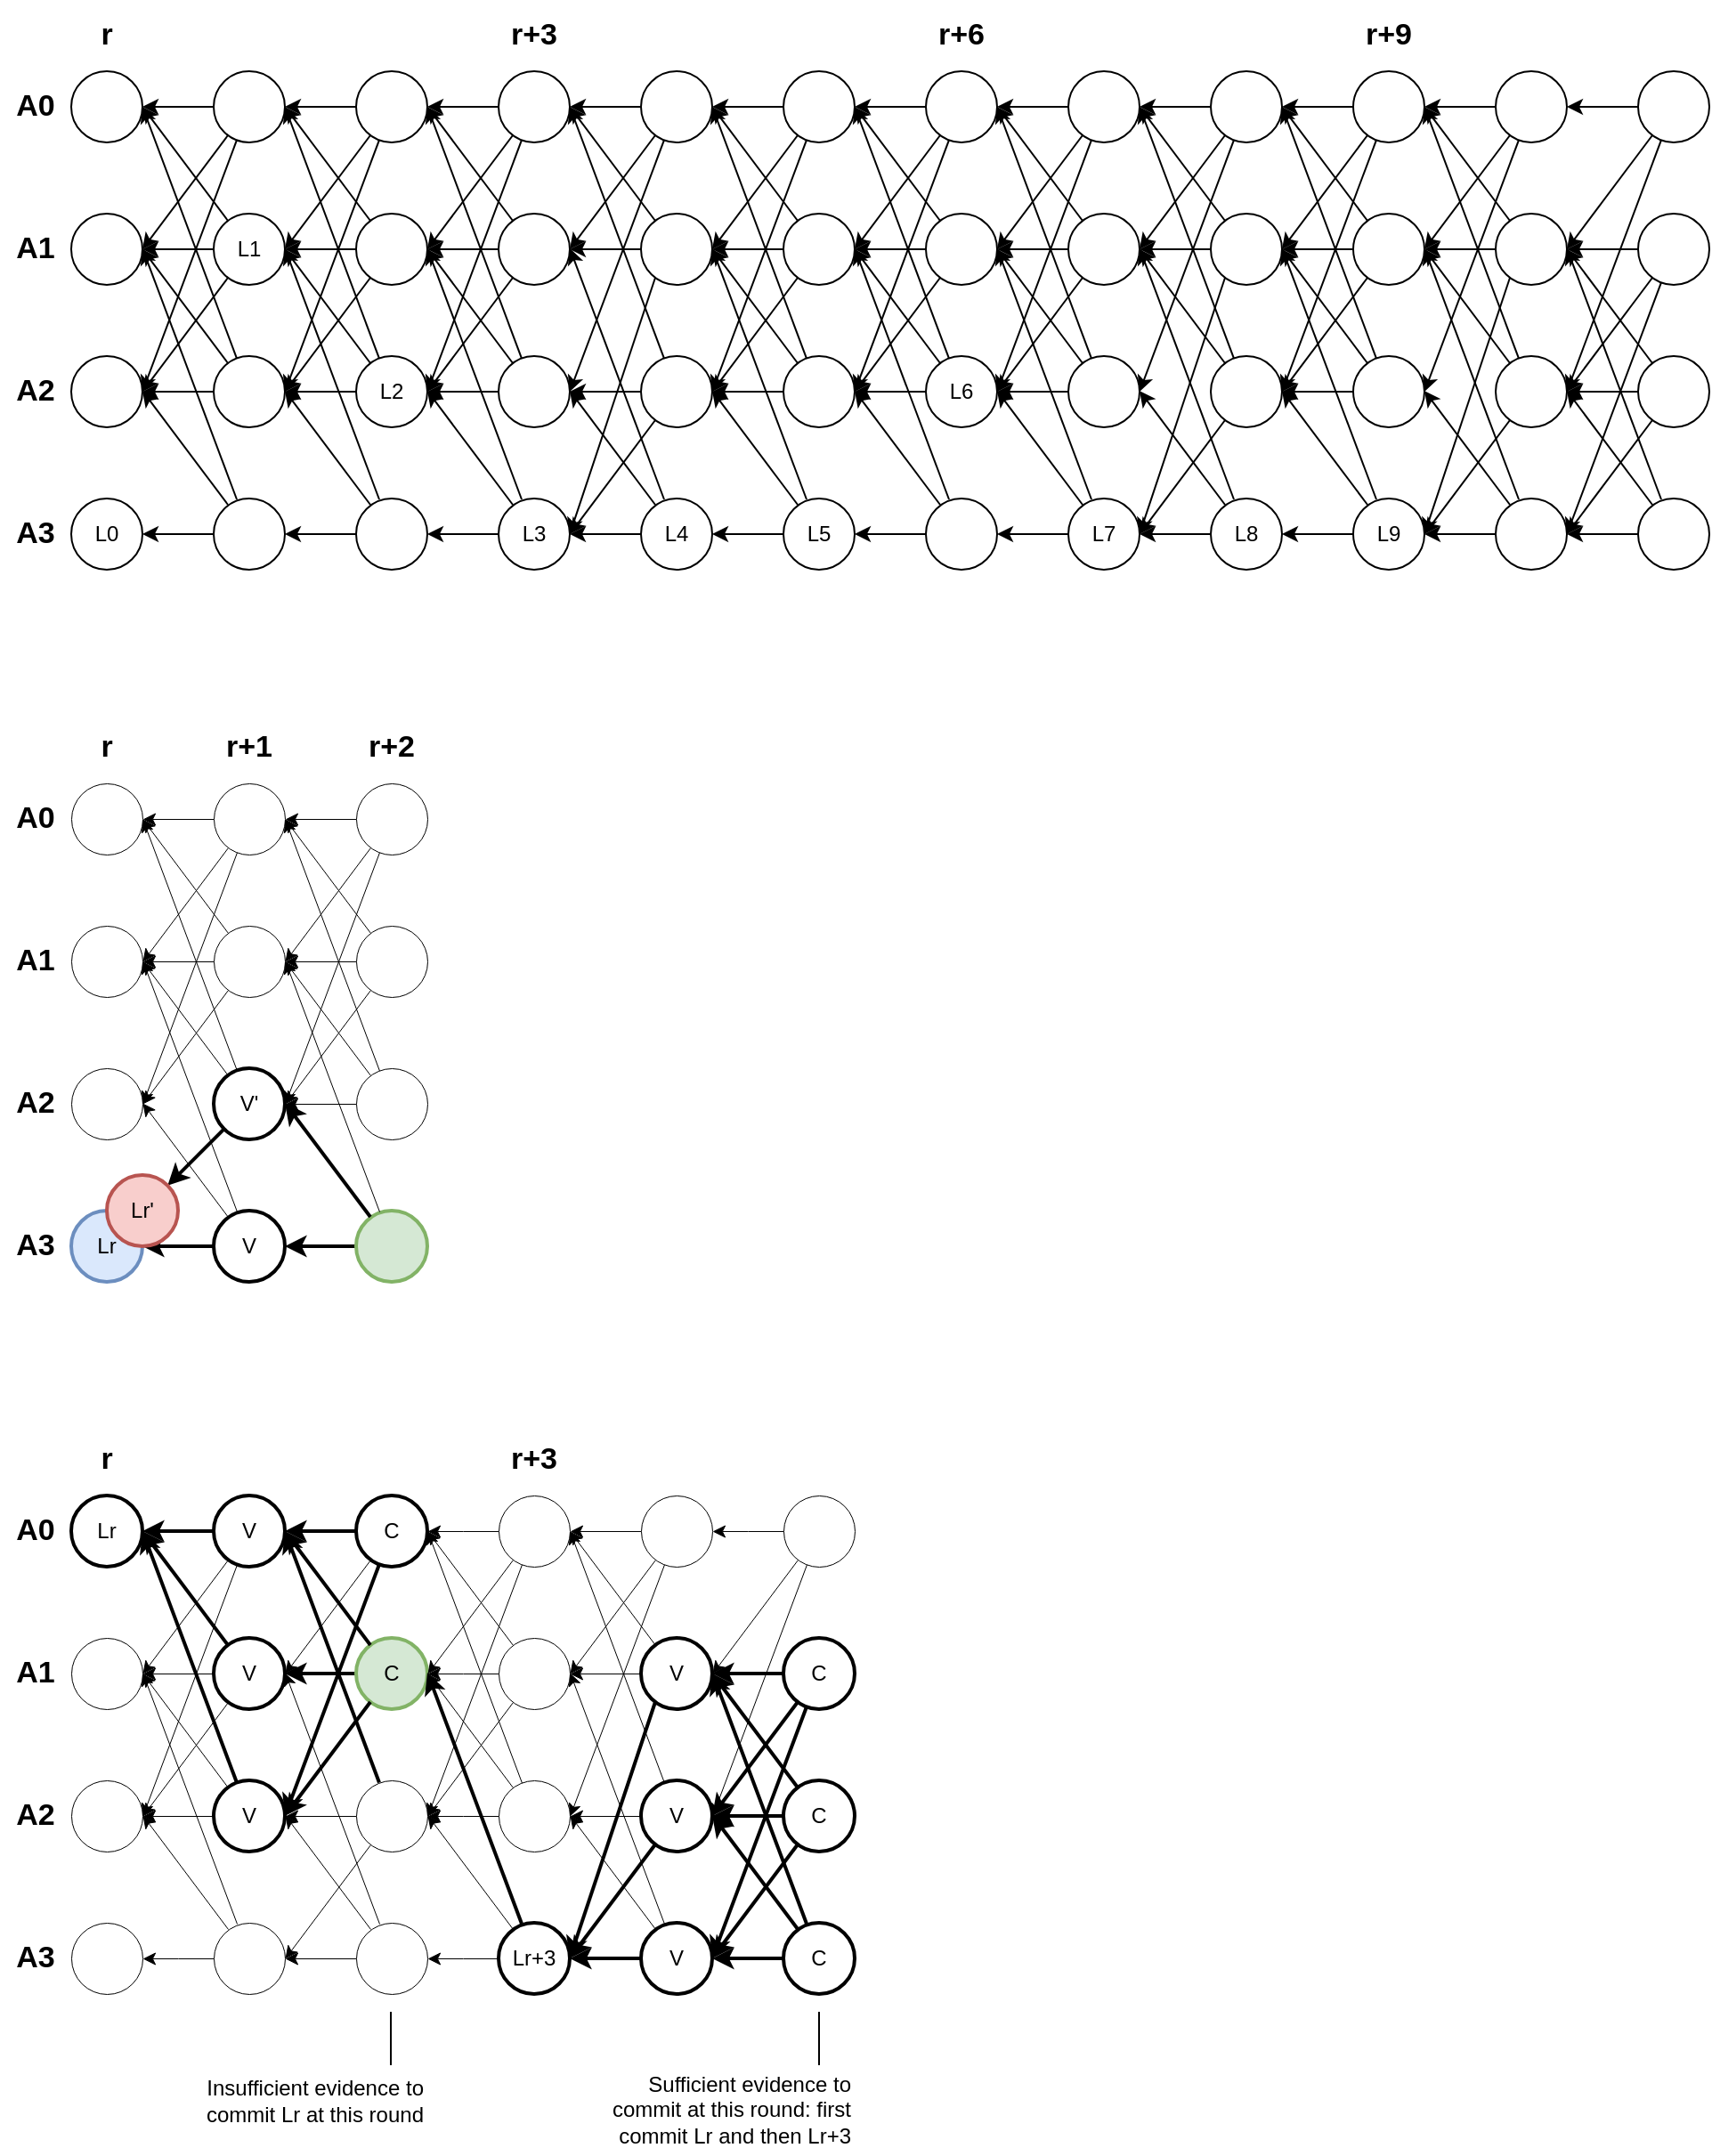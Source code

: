 <mxfile version="22.0.5" type="github">
  <diagram name="Page-1" id="6-gdtFOaAXE-onGuxSEv">
    <mxGraphModel dx="1026" dy="692" grid="1" gridSize="10" guides="1" tooltips="1" connect="1" arrows="1" fold="1" page="1" pageScale="1" pageWidth="827" pageHeight="1169" math="0" shadow="0">
      <root>
        <mxCell id="0" />
        <mxCell id="1" parent="0" />
        <mxCell id="ugaF4Mhmc7wSU5EPkKmp-2" value="" style="ellipse;whiteSpace=wrap;html=1;aspect=fixed;" vertex="1" parent="1">
          <mxGeometry x="80" y="80" width="40" height="40" as="geometry" />
        </mxCell>
        <mxCell id="ugaF4Mhmc7wSU5EPkKmp-3" value="&lt;b&gt;&lt;font style=&quot;font-size: 17px;&quot;&gt;A0&lt;/font&gt;&lt;/b&gt;" style="text;html=1;align=center;verticalAlign=middle;whiteSpace=wrap;rounded=0;" vertex="1" parent="1">
          <mxGeometry x="40" y="80" width="40" height="40" as="geometry" />
        </mxCell>
        <mxCell id="ugaF4Mhmc7wSU5EPkKmp-4" value="" style="ellipse;whiteSpace=wrap;html=1;aspect=fixed;" vertex="1" parent="1">
          <mxGeometry x="80" y="160" width="40" height="40" as="geometry" />
        </mxCell>
        <mxCell id="ugaF4Mhmc7wSU5EPkKmp-5" value="&lt;b&gt;&lt;font style=&quot;font-size: 17px;&quot;&gt;A1&lt;/font&gt;&lt;/b&gt;" style="text;html=1;align=center;verticalAlign=middle;whiteSpace=wrap;rounded=0;" vertex="1" parent="1">
          <mxGeometry x="40" y="160" width="40" height="40" as="geometry" />
        </mxCell>
        <mxCell id="ugaF4Mhmc7wSU5EPkKmp-6" value="" style="ellipse;whiteSpace=wrap;html=1;aspect=fixed;" vertex="1" parent="1">
          <mxGeometry x="80" y="240" width="40" height="40" as="geometry" />
        </mxCell>
        <mxCell id="ugaF4Mhmc7wSU5EPkKmp-7" value="&lt;b&gt;&lt;font style=&quot;font-size: 17px;&quot;&gt;A2&lt;/font&gt;&lt;/b&gt;" style="text;html=1;align=center;verticalAlign=middle;whiteSpace=wrap;rounded=0;" vertex="1" parent="1">
          <mxGeometry x="40" y="240" width="40" height="40" as="geometry" />
        </mxCell>
        <mxCell id="ugaF4Mhmc7wSU5EPkKmp-8" value="L0" style="ellipse;whiteSpace=wrap;html=1;aspect=fixed;" vertex="1" parent="1">
          <mxGeometry x="80" y="320" width="40" height="40" as="geometry" />
        </mxCell>
        <mxCell id="ugaF4Mhmc7wSU5EPkKmp-9" value="&lt;b&gt;&lt;font style=&quot;font-size: 17px;&quot;&gt;A3&lt;/font&gt;&lt;/b&gt;" style="text;html=1;align=center;verticalAlign=middle;whiteSpace=wrap;rounded=0;" vertex="1" parent="1">
          <mxGeometry x="40" y="320" width="40" height="40" as="geometry" />
        </mxCell>
        <mxCell id="ugaF4Mhmc7wSU5EPkKmp-10" style="edgeStyle=orthogonalEdgeStyle;rounded=0;orthogonalLoop=1;jettySize=auto;html=1;entryX=1;entryY=0.5;entryDx=0;entryDy=0;" edge="1" parent="1" source="ugaF4Mhmc7wSU5EPkKmp-12" target="ugaF4Mhmc7wSU5EPkKmp-2">
          <mxGeometry relative="1" as="geometry" />
        </mxCell>
        <mxCell id="ugaF4Mhmc7wSU5EPkKmp-11" style="rounded=0;orthogonalLoop=1;jettySize=auto;html=1;entryX=1;entryY=0.5;entryDx=0;entryDy=0;" edge="1" parent="1" source="ugaF4Mhmc7wSU5EPkKmp-12" target="ugaF4Mhmc7wSU5EPkKmp-4">
          <mxGeometry relative="1" as="geometry" />
        </mxCell>
        <mxCell id="ugaF4Mhmc7wSU5EPkKmp-12" value="" style="ellipse;whiteSpace=wrap;html=1;aspect=fixed;" vertex="1" parent="1">
          <mxGeometry x="160" y="80" width="40" height="40" as="geometry" />
        </mxCell>
        <mxCell id="ugaF4Mhmc7wSU5EPkKmp-13" style="edgeStyle=orthogonalEdgeStyle;rounded=0;orthogonalLoop=1;jettySize=auto;html=1;entryX=1;entryY=0.5;entryDx=0;entryDy=0;" edge="1" parent="1" source="ugaF4Mhmc7wSU5EPkKmp-14" target="ugaF4Mhmc7wSU5EPkKmp-4">
          <mxGeometry relative="1" as="geometry" />
        </mxCell>
        <mxCell id="ugaF4Mhmc7wSU5EPkKmp-14" value="L1" style="ellipse;whiteSpace=wrap;html=1;aspect=fixed;" vertex="1" parent="1">
          <mxGeometry x="160" y="160" width="40" height="40" as="geometry" />
        </mxCell>
        <mxCell id="ugaF4Mhmc7wSU5EPkKmp-15" style="edgeStyle=orthogonalEdgeStyle;rounded=0;orthogonalLoop=1;jettySize=auto;html=1;entryX=1;entryY=0.5;entryDx=0;entryDy=0;" edge="1" parent="1" source="ugaF4Mhmc7wSU5EPkKmp-16" target="ugaF4Mhmc7wSU5EPkKmp-6">
          <mxGeometry relative="1" as="geometry" />
        </mxCell>
        <mxCell id="ugaF4Mhmc7wSU5EPkKmp-16" value="" style="ellipse;whiteSpace=wrap;html=1;aspect=fixed;" vertex="1" parent="1">
          <mxGeometry x="160" y="240" width="40" height="40" as="geometry" />
        </mxCell>
        <mxCell id="ugaF4Mhmc7wSU5EPkKmp-17" style="edgeStyle=orthogonalEdgeStyle;rounded=0;orthogonalLoop=1;jettySize=auto;html=1;" edge="1" parent="1" source="ugaF4Mhmc7wSU5EPkKmp-18">
          <mxGeometry relative="1" as="geometry">
            <mxPoint x="120" y="340" as="targetPoint" />
          </mxGeometry>
        </mxCell>
        <mxCell id="ugaF4Mhmc7wSU5EPkKmp-18" value="" style="ellipse;whiteSpace=wrap;html=1;aspect=fixed;" vertex="1" parent="1">
          <mxGeometry x="160" y="320" width="40" height="40" as="geometry" />
        </mxCell>
        <mxCell id="ugaF4Mhmc7wSU5EPkKmp-19" value="&lt;b&gt;&lt;font style=&quot;font-size: 17px;&quot;&gt;r&lt;/font&gt;&lt;/b&gt;" style="text;html=1;strokeColor=none;fillColor=none;align=center;verticalAlign=middle;whiteSpace=wrap;rounded=0;" vertex="1" parent="1">
          <mxGeometry x="80" y="40" width="40" height="40" as="geometry" />
        </mxCell>
        <mxCell id="ugaF4Mhmc7wSU5EPkKmp-20" value="&lt;b&gt;&lt;font style=&quot;font-size: 17px;&quot;&gt;r+3&lt;/font&gt;&lt;/b&gt;" style="text;html=1;strokeColor=none;fillColor=none;align=center;verticalAlign=middle;whiteSpace=wrap;rounded=0;" vertex="1" parent="1">
          <mxGeometry x="320" y="40" width="40" height="40" as="geometry" />
        </mxCell>
        <mxCell id="ugaF4Mhmc7wSU5EPkKmp-21" value="&lt;b&gt;&lt;font style=&quot;font-size: 17px;&quot;&gt;r+6&lt;/font&gt;&lt;/b&gt;" style="text;html=1;strokeColor=none;fillColor=none;align=center;verticalAlign=middle;whiteSpace=wrap;rounded=0;" vertex="1" parent="1">
          <mxGeometry x="560" y="40" width="40" height="40" as="geometry" />
        </mxCell>
        <mxCell id="ugaF4Mhmc7wSU5EPkKmp-22" style="rounded=0;orthogonalLoop=1;jettySize=auto;html=1;entryX=1;entryY=0.5;entryDx=0;entryDy=0;" edge="1" parent="1" source="ugaF4Mhmc7wSU5EPkKmp-12" target="ugaF4Mhmc7wSU5EPkKmp-6">
          <mxGeometry relative="1" as="geometry">
            <mxPoint x="178" y="126" as="sourcePoint" />
            <mxPoint x="130" y="190" as="targetPoint" />
          </mxGeometry>
        </mxCell>
        <mxCell id="ugaF4Mhmc7wSU5EPkKmp-23" style="rounded=0;orthogonalLoop=1;jettySize=auto;html=1;entryX=1;entryY=0.5;entryDx=0;entryDy=0;" edge="1" parent="1">
          <mxGeometry relative="1" as="geometry">
            <mxPoint x="168" y="196" as="sourcePoint" />
            <mxPoint x="120" y="260" as="targetPoint" />
          </mxGeometry>
        </mxCell>
        <mxCell id="ugaF4Mhmc7wSU5EPkKmp-24" style="rounded=0;orthogonalLoop=1;jettySize=auto;html=1;entryX=1;entryY=0.5;entryDx=0;entryDy=0;" edge="1" parent="1" source="ugaF4Mhmc7wSU5EPkKmp-14" target="ugaF4Mhmc7wSU5EPkKmp-2">
          <mxGeometry relative="1" as="geometry">
            <mxPoint x="173" y="199" as="sourcePoint" />
            <mxPoint x="120" y="340" as="targetPoint" />
          </mxGeometry>
        </mxCell>
        <mxCell id="ugaF4Mhmc7wSU5EPkKmp-25" style="rounded=0;orthogonalLoop=1;jettySize=auto;html=1;entryX=1;entryY=0.5;entryDx=0;entryDy=0;" edge="1" parent="1" source="ugaF4Mhmc7wSU5EPkKmp-16" target="ugaF4Mhmc7wSU5EPkKmp-2">
          <mxGeometry relative="1" as="geometry">
            <mxPoint x="168" y="276" as="sourcePoint" />
            <mxPoint x="120" y="340" as="targetPoint" />
          </mxGeometry>
        </mxCell>
        <mxCell id="ugaF4Mhmc7wSU5EPkKmp-26" style="rounded=0;orthogonalLoop=1;jettySize=auto;html=1;entryX=1;entryY=0.5;entryDx=0;entryDy=0;" edge="1" parent="1">
          <mxGeometry relative="1" as="geometry">
            <mxPoint x="168" y="244" as="sourcePoint" />
            <mxPoint x="120" y="180" as="targetPoint" />
          </mxGeometry>
        </mxCell>
        <mxCell id="ugaF4Mhmc7wSU5EPkKmp-27" style="rounded=0;orthogonalLoop=1;jettySize=auto;html=1;entryX=1;entryY=0.5;entryDx=0;entryDy=0;" edge="1" parent="1">
          <mxGeometry relative="1" as="geometry">
            <mxPoint x="173" y="320.5" as="sourcePoint" />
            <mxPoint x="120" y="179.5" as="targetPoint" />
          </mxGeometry>
        </mxCell>
        <mxCell id="ugaF4Mhmc7wSU5EPkKmp-28" style="rounded=0;orthogonalLoop=1;jettySize=auto;html=1;entryX=1;entryY=0.5;entryDx=0;entryDy=0;" edge="1" parent="1">
          <mxGeometry relative="1" as="geometry">
            <mxPoint x="168" y="323.5" as="sourcePoint" />
            <mxPoint x="120" y="259.5" as="targetPoint" />
          </mxGeometry>
        </mxCell>
        <mxCell id="ugaF4Mhmc7wSU5EPkKmp-29" style="rounded=0;orthogonalLoop=1;jettySize=auto;html=1;entryX=1;entryY=0.5;entryDx=0;entryDy=0;" edge="1" parent="1" source="ugaF4Mhmc7wSU5EPkKmp-31">
          <mxGeometry relative="1" as="geometry">
            <mxPoint x="200" y="180" as="targetPoint" />
          </mxGeometry>
        </mxCell>
        <mxCell id="ugaF4Mhmc7wSU5EPkKmp-30" style="edgeStyle=orthogonalEdgeStyle;rounded=0;orthogonalLoop=1;jettySize=auto;html=1;entryX=1;entryY=0.5;entryDx=0;entryDy=0;" edge="1" parent="1" source="ugaF4Mhmc7wSU5EPkKmp-31" target="ugaF4Mhmc7wSU5EPkKmp-12">
          <mxGeometry relative="1" as="geometry" />
        </mxCell>
        <mxCell id="ugaF4Mhmc7wSU5EPkKmp-31" value="" style="ellipse;whiteSpace=wrap;html=1;aspect=fixed;" vertex="1" parent="1">
          <mxGeometry x="240" y="80" width="40" height="40" as="geometry" />
        </mxCell>
        <mxCell id="ugaF4Mhmc7wSU5EPkKmp-32" style="edgeStyle=orthogonalEdgeStyle;rounded=0;orthogonalLoop=1;jettySize=auto;html=1;entryX=1;entryY=0.5;entryDx=0;entryDy=0;" edge="1" parent="1" source="ugaF4Mhmc7wSU5EPkKmp-33" target="ugaF4Mhmc7wSU5EPkKmp-14">
          <mxGeometry relative="1" as="geometry" />
        </mxCell>
        <mxCell id="ugaF4Mhmc7wSU5EPkKmp-33" value="" style="ellipse;whiteSpace=wrap;html=1;aspect=fixed;" vertex="1" parent="1">
          <mxGeometry x="240" y="160" width="40" height="40" as="geometry" />
        </mxCell>
        <mxCell id="ugaF4Mhmc7wSU5EPkKmp-34" style="edgeStyle=orthogonalEdgeStyle;rounded=0;orthogonalLoop=1;jettySize=auto;html=1;entryX=1;entryY=0.5;entryDx=0;entryDy=0;" edge="1" parent="1" source="ugaF4Mhmc7wSU5EPkKmp-35" target="ugaF4Mhmc7wSU5EPkKmp-16">
          <mxGeometry relative="1" as="geometry" />
        </mxCell>
        <mxCell id="ugaF4Mhmc7wSU5EPkKmp-35" value="L2" style="ellipse;whiteSpace=wrap;html=1;aspect=fixed;" vertex="1" parent="1">
          <mxGeometry x="240" y="240" width="40" height="40" as="geometry" />
        </mxCell>
        <mxCell id="ugaF4Mhmc7wSU5EPkKmp-36" style="edgeStyle=orthogonalEdgeStyle;rounded=0;orthogonalLoop=1;jettySize=auto;html=1;entryX=1;entryY=0.5;entryDx=0;entryDy=0;" edge="1" parent="1" source="ugaF4Mhmc7wSU5EPkKmp-37" target="ugaF4Mhmc7wSU5EPkKmp-18">
          <mxGeometry relative="1" as="geometry" />
        </mxCell>
        <mxCell id="ugaF4Mhmc7wSU5EPkKmp-37" value="" style="ellipse;whiteSpace=wrap;html=1;aspect=fixed;" vertex="1" parent="1">
          <mxGeometry x="240" y="320" width="40" height="40" as="geometry" />
        </mxCell>
        <mxCell id="ugaF4Mhmc7wSU5EPkKmp-38" style="rounded=0;orthogonalLoop=1;jettySize=auto;html=1;entryX=1;entryY=0.5;entryDx=0;entryDy=0;" edge="1" parent="1" source="ugaF4Mhmc7wSU5EPkKmp-31">
          <mxGeometry relative="1" as="geometry">
            <mxPoint x="258" y="126" as="sourcePoint" />
            <mxPoint x="200" y="260" as="targetPoint" />
          </mxGeometry>
        </mxCell>
        <mxCell id="ugaF4Mhmc7wSU5EPkKmp-39" style="rounded=0;orthogonalLoop=1;jettySize=auto;html=1;entryX=1;entryY=0.5;entryDx=0;entryDy=0;" edge="1" parent="1">
          <mxGeometry relative="1" as="geometry">
            <mxPoint x="248" y="196" as="sourcePoint" />
            <mxPoint x="200" y="260" as="targetPoint" />
          </mxGeometry>
        </mxCell>
        <mxCell id="ugaF4Mhmc7wSU5EPkKmp-40" style="rounded=0;orthogonalLoop=1;jettySize=auto;html=1;entryX=1;entryY=0.5;entryDx=0;entryDy=0;" edge="1" parent="1" source="ugaF4Mhmc7wSU5EPkKmp-33">
          <mxGeometry relative="1" as="geometry">
            <mxPoint x="253" y="199" as="sourcePoint" />
            <mxPoint x="200" y="100" as="targetPoint" />
          </mxGeometry>
        </mxCell>
        <mxCell id="ugaF4Mhmc7wSU5EPkKmp-41" style="rounded=0;orthogonalLoop=1;jettySize=auto;html=1;entryX=1;entryY=0.5;entryDx=0;entryDy=0;" edge="1" parent="1" source="ugaF4Mhmc7wSU5EPkKmp-35">
          <mxGeometry relative="1" as="geometry">
            <mxPoint x="248" y="276" as="sourcePoint" />
            <mxPoint x="200" y="100" as="targetPoint" />
          </mxGeometry>
        </mxCell>
        <mxCell id="ugaF4Mhmc7wSU5EPkKmp-42" style="rounded=0;orthogonalLoop=1;jettySize=auto;html=1;entryX=1;entryY=0.5;entryDx=0;entryDy=0;" edge="1" parent="1">
          <mxGeometry relative="1" as="geometry">
            <mxPoint x="248" y="244" as="sourcePoint" />
            <mxPoint x="200" y="180" as="targetPoint" />
          </mxGeometry>
        </mxCell>
        <mxCell id="ugaF4Mhmc7wSU5EPkKmp-43" style="rounded=0;orthogonalLoop=1;jettySize=auto;html=1;entryX=1;entryY=0.5;entryDx=0;entryDy=0;" edge="1" parent="1">
          <mxGeometry relative="1" as="geometry">
            <mxPoint x="253" y="320.5" as="sourcePoint" />
            <mxPoint x="200" y="179.5" as="targetPoint" />
          </mxGeometry>
        </mxCell>
        <mxCell id="ugaF4Mhmc7wSU5EPkKmp-44" style="rounded=0;orthogonalLoop=1;jettySize=auto;html=1;entryX=1;entryY=0.5;entryDx=0;entryDy=0;" edge="1" parent="1">
          <mxGeometry relative="1" as="geometry">
            <mxPoint x="248" y="323.5" as="sourcePoint" />
            <mxPoint x="200" y="259.5" as="targetPoint" />
          </mxGeometry>
        </mxCell>
        <mxCell id="ugaF4Mhmc7wSU5EPkKmp-45" style="edgeStyle=orthogonalEdgeStyle;rounded=0;orthogonalLoop=1;jettySize=auto;html=1;entryX=1;entryY=0.5;entryDx=0;entryDy=0;" edge="1" parent="1" source="ugaF4Mhmc7wSU5EPkKmp-47">
          <mxGeometry relative="1" as="geometry">
            <mxPoint x="280" y="100" as="targetPoint" />
          </mxGeometry>
        </mxCell>
        <mxCell id="ugaF4Mhmc7wSU5EPkKmp-46" style="rounded=0;orthogonalLoop=1;jettySize=auto;html=1;entryX=1;entryY=0.5;entryDx=0;entryDy=0;" edge="1" parent="1" source="ugaF4Mhmc7wSU5EPkKmp-47">
          <mxGeometry relative="1" as="geometry">
            <mxPoint x="280" y="180" as="targetPoint" />
          </mxGeometry>
        </mxCell>
        <mxCell id="ugaF4Mhmc7wSU5EPkKmp-47" value="" style="ellipse;whiteSpace=wrap;html=1;aspect=fixed;" vertex="1" parent="1">
          <mxGeometry x="320" y="80" width="40" height="40" as="geometry" />
        </mxCell>
        <mxCell id="ugaF4Mhmc7wSU5EPkKmp-48" style="edgeStyle=orthogonalEdgeStyle;rounded=0;orthogonalLoop=1;jettySize=auto;html=1;entryX=1;entryY=0.5;entryDx=0;entryDy=0;" edge="1" parent="1" source="ugaF4Mhmc7wSU5EPkKmp-49">
          <mxGeometry relative="1" as="geometry">
            <mxPoint x="280" y="180" as="targetPoint" />
          </mxGeometry>
        </mxCell>
        <mxCell id="ugaF4Mhmc7wSU5EPkKmp-49" value="" style="ellipse;whiteSpace=wrap;html=1;aspect=fixed;" vertex="1" parent="1">
          <mxGeometry x="320" y="160" width="40" height="40" as="geometry" />
        </mxCell>
        <mxCell id="ugaF4Mhmc7wSU5EPkKmp-50" style="edgeStyle=orthogonalEdgeStyle;rounded=0;orthogonalLoop=1;jettySize=auto;html=1;entryX=1;entryY=0.5;entryDx=0;entryDy=0;" edge="1" parent="1" source="ugaF4Mhmc7wSU5EPkKmp-51">
          <mxGeometry relative="1" as="geometry">
            <mxPoint x="280" y="260" as="targetPoint" />
          </mxGeometry>
        </mxCell>
        <mxCell id="ugaF4Mhmc7wSU5EPkKmp-51" value="" style="ellipse;whiteSpace=wrap;html=1;aspect=fixed;" vertex="1" parent="1">
          <mxGeometry x="320" y="240" width="40" height="40" as="geometry" />
        </mxCell>
        <mxCell id="ugaF4Mhmc7wSU5EPkKmp-52" style="edgeStyle=orthogonalEdgeStyle;rounded=0;orthogonalLoop=1;jettySize=auto;html=1;" edge="1" parent="1" source="ugaF4Mhmc7wSU5EPkKmp-53">
          <mxGeometry relative="1" as="geometry">
            <mxPoint x="280" y="340" as="targetPoint" />
          </mxGeometry>
        </mxCell>
        <mxCell id="ugaF4Mhmc7wSU5EPkKmp-53" value="L3" style="ellipse;whiteSpace=wrap;html=1;aspect=fixed;" vertex="1" parent="1">
          <mxGeometry x="320" y="320" width="40" height="40" as="geometry" />
        </mxCell>
        <mxCell id="ugaF4Mhmc7wSU5EPkKmp-54" style="rounded=0;orthogonalLoop=1;jettySize=auto;html=1;entryX=1;entryY=0.5;entryDx=0;entryDy=0;" edge="1" parent="1" source="ugaF4Mhmc7wSU5EPkKmp-47">
          <mxGeometry relative="1" as="geometry">
            <mxPoint x="338" y="126" as="sourcePoint" />
            <mxPoint x="280" y="260" as="targetPoint" />
          </mxGeometry>
        </mxCell>
        <mxCell id="ugaF4Mhmc7wSU5EPkKmp-55" style="rounded=0;orthogonalLoop=1;jettySize=auto;html=1;entryX=1;entryY=0.5;entryDx=0;entryDy=0;" edge="1" parent="1">
          <mxGeometry relative="1" as="geometry">
            <mxPoint x="328" y="196" as="sourcePoint" />
            <mxPoint x="280" y="260" as="targetPoint" />
          </mxGeometry>
        </mxCell>
        <mxCell id="ugaF4Mhmc7wSU5EPkKmp-56" style="rounded=0;orthogonalLoop=1;jettySize=auto;html=1;entryX=1;entryY=0.5;entryDx=0;entryDy=0;" edge="1" parent="1" source="ugaF4Mhmc7wSU5EPkKmp-49">
          <mxGeometry relative="1" as="geometry">
            <mxPoint x="333" y="199" as="sourcePoint" />
            <mxPoint x="280" y="100" as="targetPoint" />
          </mxGeometry>
        </mxCell>
        <mxCell id="ugaF4Mhmc7wSU5EPkKmp-57" style="rounded=0;orthogonalLoop=1;jettySize=auto;html=1;entryX=1;entryY=0.5;entryDx=0;entryDy=0;" edge="1" parent="1" source="ugaF4Mhmc7wSU5EPkKmp-51">
          <mxGeometry relative="1" as="geometry">
            <mxPoint x="328" y="276" as="sourcePoint" />
            <mxPoint x="280" y="100" as="targetPoint" />
          </mxGeometry>
        </mxCell>
        <mxCell id="ugaF4Mhmc7wSU5EPkKmp-58" style="rounded=0;orthogonalLoop=1;jettySize=auto;html=1;entryX=1;entryY=0.5;entryDx=0;entryDy=0;" edge="1" parent="1">
          <mxGeometry relative="1" as="geometry">
            <mxPoint x="328" y="244" as="sourcePoint" />
            <mxPoint x="280" y="180" as="targetPoint" />
          </mxGeometry>
        </mxCell>
        <mxCell id="ugaF4Mhmc7wSU5EPkKmp-59" style="rounded=0;orthogonalLoop=1;jettySize=auto;html=1;entryX=1;entryY=0.5;entryDx=0;entryDy=0;" edge="1" parent="1">
          <mxGeometry relative="1" as="geometry">
            <mxPoint x="333" y="320.5" as="sourcePoint" />
            <mxPoint x="280" y="179.5" as="targetPoint" />
          </mxGeometry>
        </mxCell>
        <mxCell id="ugaF4Mhmc7wSU5EPkKmp-60" style="rounded=0;orthogonalLoop=1;jettySize=auto;html=1;entryX=1;entryY=0.5;entryDx=0;entryDy=0;" edge="1" parent="1">
          <mxGeometry relative="1" as="geometry">
            <mxPoint x="328" y="323.5" as="sourcePoint" />
            <mxPoint x="280" y="259.5" as="targetPoint" />
          </mxGeometry>
        </mxCell>
        <mxCell id="ugaF4Mhmc7wSU5EPkKmp-61" style="rounded=0;orthogonalLoop=1;jettySize=auto;html=1;entryX=1;entryY=0.5;entryDx=0;entryDy=0;" edge="1" parent="1" source="ugaF4Mhmc7wSU5EPkKmp-63">
          <mxGeometry relative="1" as="geometry">
            <mxPoint x="360" y="180" as="targetPoint" />
          </mxGeometry>
        </mxCell>
        <mxCell id="ugaF4Mhmc7wSU5EPkKmp-62" style="edgeStyle=orthogonalEdgeStyle;rounded=0;orthogonalLoop=1;jettySize=auto;html=1;entryX=1;entryY=0.5;entryDx=0;entryDy=0;" edge="1" parent="1" source="ugaF4Mhmc7wSU5EPkKmp-63" target="ugaF4Mhmc7wSU5EPkKmp-47">
          <mxGeometry relative="1" as="geometry" />
        </mxCell>
        <mxCell id="ugaF4Mhmc7wSU5EPkKmp-63" value="" style="ellipse;whiteSpace=wrap;html=1;aspect=fixed;" vertex="1" parent="1">
          <mxGeometry x="400" y="80" width="40" height="40" as="geometry" />
        </mxCell>
        <mxCell id="ugaF4Mhmc7wSU5EPkKmp-64" style="edgeStyle=orthogonalEdgeStyle;rounded=0;orthogonalLoop=1;jettySize=auto;html=1;entryX=1;entryY=0.5;entryDx=0;entryDy=0;" edge="1" parent="1" source="ugaF4Mhmc7wSU5EPkKmp-65" target="ugaF4Mhmc7wSU5EPkKmp-49">
          <mxGeometry relative="1" as="geometry" />
        </mxCell>
        <mxCell id="ugaF4Mhmc7wSU5EPkKmp-65" value="" style="ellipse;whiteSpace=wrap;html=1;aspect=fixed;" vertex="1" parent="1">
          <mxGeometry x="400" y="160" width="40" height="40" as="geometry" />
        </mxCell>
        <mxCell id="ugaF4Mhmc7wSU5EPkKmp-66" style="edgeStyle=orthogonalEdgeStyle;rounded=0;orthogonalLoop=1;jettySize=auto;html=1;entryX=1;entryY=0.5;entryDx=0;entryDy=0;" edge="1" parent="1" source="ugaF4Mhmc7wSU5EPkKmp-67" target="ugaF4Mhmc7wSU5EPkKmp-51">
          <mxGeometry relative="1" as="geometry" />
        </mxCell>
        <mxCell id="ugaF4Mhmc7wSU5EPkKmp-67" value="" style="ellipse;whiteSpace=wrap;html=1;aspect=fixed;" vertex="1" parent="1">
          <mxGeometry x="400" y="240" width="40" height="40" as="geometry" />
        </mxCell>
        <mxCell id="ugaF4Mhmc7wSU5EPkKmp-68" style="edgeStyle=orthogonalEdgeStyle;rounded=0;orthogonalLoop=1;jettySize=auto;html=1;entryX=1;entryY=0.5;entryDx=0;entryDy=0;" edge="1" parent="1" source="ugaF4Mhmc7wSU5EPkKmp-69" target="ugaF4Mhmc7wSU5EPkKmp-53">
          <mxGeometry relative="1" as="geometry" />
        </mxCell>
        <mxCell id="ugaF4Mhmc7wSU5EPkKmp-69" value="L4" style="ellipse;whiteSpace=wrap;html=1;aspect=fixed;" vertex="1" parent="1">
          <mxGeometry x="400" y="320" width="40" height="40" as="geometry" />
        </mxCell>
        <mxCell id="ugaF4Mhmc7wSU5EPkKmp-70" style="rounded=0;orthogonalLoop=1;jettySize=auto;html=1;entryX=1;entryY=0.5;entryDx=0;entryDy=0;" edge="1" parent="1" source="ugaF4Mhmc7wSU5EPkKmp-63">
          <mxGeometry relative="1" as="geometry">
            <mxPoint x="418" y="126" as="sourcePoint" />
            <mxPoint x="360" y="260" as="targetPoint" />
          </mxGeometry>
        </mxCell>
        <mxCell id="ugaF4Mhmc7wSU5EPkKmp-71" style="rounded=0;orthogonalLoop=1;jettySize=auto;html=1;entryX=1;entryY=0.5;entryDx=0;entryDy=0;" edge="1" parent="1" target="ugaF4Mhmc7wSU5EPkKmp-53">
          <mxGeometry relative="1" as="geometry">
            <mxPoint x="408" y="196" as="sourcePoint" />
            <mxPoint x="360" y="260" as="targetPoint" />
          </mxGeometry>
        </mxCell>
        <mxCell id="ugaF4Mhmc7wSU5EPkKmp-72" style="rounded=0;orthogonalLoop=1;jettySize=auto;html=1;entryX=1;entryY=0.5;entryDx=0;entryDy=0;" edge="1" parent="1" source="ugaF4Mhmc7wSU5EPkKmp-65">
          <mxGeometry relative="1" as="geometry">
            <mxPoint x="413" y="199" as="sourcePoint" />
            <mxPoint x="360" y="100" as="targetPoint" />
          </mxGeometry>
        </mxCell>
        <mxCell id="ugaF4Mhmc7wSU5EPkKmp-73" style="rounded=0;orthogonalLoop=1;jettySize=auto;html=1;entryX=1;entryY=0.5;entryDx=0;entryDy=0;" edge="1" parent="1" source="ugaF4Mhmc7wSU5EPkKmp-67">
          <mxGeometry relative="1" as="geometry">
            <mxPoint x="408" y="276" as="sourcePoint" />
            <mxPoint x="360" y="100" as="targetPoint" />
          </mxGeometry>
        </mxCell>
        <mxCell id="ugaF4Mhmc7wSU5EPkKmp-74" style="rounded=0;orthogonalLoop=1;jettySize=auto;html=1;entryX=1;entryY=0.5;entryDx=0;entryDy=0;" edge="1" parent="1" source="ugaF4Mhmc7wSU5EPkKmp-67" target="ugaF4Mhmc7wSU5EPkKmp-53">
          <mxGeometry relative="1" as="geometry">
            <mxPoint x="408" y="244" as="sourcePoint" />
            <mxPoint x="360" y="180" as="targetPoint" />
          </mxGeometry>
        </mxCell>
        <mxCell id="ugaF4Mhmc7wSU5EPkKmp-75" style="rounded=0;orthogonalLoop=1;jettySize=auto;html=1;entryX=1;entryY=0.5;entryDx=0;entryDy=0;" edge="1" parent="1">
          <mxGeometry relative="1" as="geometry">
            <mxPoint x="413" y="320.5" as="sourcePoint" />
            <mxPoint x="360" y="179.5" as="targetPoint" />
          </mxGeometry>
        </mxCell>
        <mxCell id="ugaF4Mhmc7wSU5EPkKmp-76" style="rounded=0;orthogonalLoop=1;jettySize=auto;html=1;entryX=1;entryY=0.5;entryDx=0;entryDy=0;" edge="1" parent="1">
          <mxGeometry relative="1" as="geometry">
            <mxPoint x="408" y="323.5" as="sourcePoint" />
            <mxPoint x="360" y="259.5" as="targetPoint" />
          </mxGeometry>
        </mxCell>
        <mxCell id="ugaF4Mhmc7wSU5EPkKmp-77" style="edgeStyle=orthogonalEdgeStyle;rounded=0;orthogonalLoop=1;jettySize=auto;html=1;entryX=1;entryY=0.5;entryDx=0;entryDy=0;" edge="1" parent="1" source="ugaF4Mhmc7wSU5EPkKmp-79">
          <mxGeometry relative="1" as="geometry">
            <mxPoint x="440" y="100" as="targetPoint" />
          </mxGeometry>
        </mxCell>
        <mxCell id="ugaF4Mhmc7wSU5EPkKmp-78" style="rounded=0;orthogonalLoop=1;jettySize=auto;html=1;entryX=1;entryY=0.5;entryDx=0;entryDy=0;" edge="1" parent="1" source="ugaF4Mhmc7wSU5EPkKmp-79">
          <mxGeometry relative="1" as="geometry">
            <mxPoint x="440" y="180" as="targetPoint" />
          </mxGeometry>
        </mxCell>
        <mxCell id="ugaF4Mhmc7wSU5EPkKmp-79" value="" style="ellipse;whiteSpace=wrap;html=1;aspect=fixed;" vertex="1" parent="1">
          <mxGeometry x="480" y="80" width="40" height="40" as="geometry" />
        </mxCell>
        <mxCell id="ugaF4Mhmc7wSU5EPkKmp-80" style="edgeStyle=orthogonalEdgeStyle;rounded=0;orthogonalLoop=1;jettySize=auto;html=1;entryX=1;entryY=0.5;entryDx=0;entryDy=0;" edge="1" parent="1" source="ugaF4Mhmc7wSU5EPkKmp-81">
          <mxGeometry relative="1" as="geometry">
            <mxPoint x="440" y="180" as="targetPoint" />
          </mxGeometry>
        </mxCell>
        <mxCell id="ugaF4Mhmc7wSU5EPkKmp-81" value="" style="ellipse;whiteSpace=wrap;html=1;aspect=fixed;" vertex="1" parent="1">
          <mxGeometry x="480" y="160" width="40" height="40" as="geometry" />
        </mxCell>
        <mxCell id="ugaF4Mhmc7wSU5EPkKmp-82" style="edgeStyle=orthogonalEdgeStyle;rounded=0;orthogonalLoop=1;jettySize=auto;html=1;entryX=1;entryY=0.5;entryDx=0;entryDy=0;" edge="1" parent="1" source="ugaF4Mhmc7wSU5EPkKmp-83">
          <mxGeometry relative="1" as="geometry">
            <mxPoint x="440" y="260" as="targetPoint" />
          </mxGeometry>
        </mxCell>
        <mxCell id="ugaF4Mhmc7wSU5EPkKmp-83" value="" style="ellipse;whiteSpace=wrap;html=1;aspect=fixed;" vertex="1" parent="1">
          <mxGeometry x="480" y="240" width="40" height="40" as="geometry" />
        </mxCell>
        <mxCell id="ugaF4Mhmc7wSU5EPkKmp-84" style="edgeStyle=orthogonalEdgeStyle;rounded=0;orthogonalLoop=1;jettySize=auto;html=1;" edge="1" parent="1" source="ugaF4Mhmc7wSU5EPkKmp-85">
          <mxGeometry relative="1" as="geometry">
            <mxPoint x="440" y="340" as="targetPoint" />
          </mxGeometry>
        </mxCell>
        <mxCell id="ugaF4Mhmc7wSU5EPkKmp-85" value="L5" style="ellipse;whiteSpace=wrap;html=1;aspect=fixed;" vertex="1" parent="1">
          <mxGeometry x="480" y="320" width="40" height="40" as="geometry" />
        </mxCell>
        <mxCell id="ugaF4Mhmc7wSU5EPkKmp-86" style="rounded=0;orthogonalLoop=1;jettySize=auto;html=1;entryX=1;entryY=0.5;entryDx=0;entryDy=0;" edge="1" parent="1" source="ugaF4Mhmc7wSU5EPkKmp-79">
          <mxGeometry relative="1" as="geometry">
            <mxPoint x="498" y="126" as="sourcePoint" />
            <mxPoint x="440" y="260" as="targetPoint" />
          </mxGeometry>
        </mxCell>
        <mxCell id="ugaF4Mhmc7wSU5EPkKmp-87" style="rounded=0;orthogonalLoop=1;jettySize=auto;html=1;entryX=1;entryY=0.5;entryDx=0;entryDy=0;" edge="1" parent="1">
          <mxGeometry relative="1" as="geometry">
            <mxPoint x="488" y="196" as="sourcePoint" />
            <mxPoint x="440" y="260" as="targetPoint" />
          </mxGeometry>
        </mxCell>
        <mxCell id="ugaF4Mhmc7wSU5EPkKmp-88" style="rounded=0;orthogonalLoop=1;jettySize=auto;html=1;entryX=1;entryY=0.5;entryDx=0;entryDy=0;" edge="1" parent="1" source="ugaF4Mhmc7wSU5EPkKmp-81">
          <mxGeometry relative="1" as="geometry">
            <mxPoint x="493" y="199" as="sourcePoint" />
            <mxPoint x="440" y="100" as="targetPoint" />
          </mxGeometry>
        </mxCell>
        <mxCell id="ugaF4Mhmc7wSU5EPkKmp-89" style="rounded=0;orthogonalLoop=1;jettySize=auto;html=1;entryX=1;entryY=0.5;entryDx=0;entryDy=0;" edge="1" parent="1" source="ugaF4Mhmc7wSU5EPkKmp-83">
          <mxGeometry relative="1" as="geometry">
            <mxPoint x="488" y="276" as="sourcePoint" />
            <mxPoint x="440" y="100" as="targetPoint" />
          </mxGeometry>
        </mxCell>
        <mxCell id="ugaF4Mhmc7wSU5EPkKmp-90" style="rounded=0;orthogonalLoop=1;jettySize=auto;html=1;entryX=1;entryY=0.5;entryDx=0;entryDy=0;" edge="1" parent="1">
          <mxGeometry relative="1" as="geometry">
            <mxPoint x="488" y="244" as="sourcePoint" />
            <mxPoint x="440" y="180" as="targetPoint" />
          </mxGeometry>
        </mxCell>
        <mxCell id="ugaF4Mhmc7wSU5EPkKmp-91" style="rounded=0;orthogonalLoop=1;jettySize=auto;html=1;entryX=1;entryY=0.5;entryDx=0;entryDy=0;" edge="1" parent="1">
          <mxGeometry relative="1" as="geometry">
            <mxPoint x="493" y="320.5" as="sourcePoint" />
            <mxPoint x="440" y="179.5" as="targetPoint" />
          </mxGeometry>
        </mxCell>
        <mxCell id="ugaF4Mhmc7wSU5EPkKmp-92" style="rounded=0;orthogonalLoop=1;jettySize=auto;html=1;entryX=1;entryY=0.5;entryDx=0;entryDy=0;" edge="1" parent="1">
          <mxGeometry relative="1" as="geometry">
            <mxPoint x="488" y="323.5" as="sourcePoint" />
            <mxPoint x="440" y="259.5" as="targetPoint" />
          </mxGeometry>
        </mxCell>
        <mxCell id="ugaF4Mhmc7wSU5EPkKmp-93" style="rounded=0;orthogonalLoop=1;jettySize=auto;html=1;entryX=1;entryY=0.5;entryDx=0;entryDy=0;" edge="1" parent="1" source="ugaF4Mhmc7wSU5EPkKmp-95">
          <mxGeometry relative="1" as="geometry">
            <mxPoint x="520" y="180" as="targetPoint" />
          </mxGeometry>
        </mxCell>
        <mxCell id="ugaF4Mhmc7wSU5EPkKmp-94" style="edgeStyle=orthogonalEdgeStyle;rounded=0;orthogonalLoop=1;jettySize=auto;html=1;entryX=1;entryY=0.5;entryDx=0;entryDy=0;" edge="1" parent="1" source="ugaF4Mhmc7wSU5EPkKmp-95" target="ugaF4Mhmc7wSU5EPkKmp-79">
          <mxGeometry relative="1" as="geometry" />
        </mxCell>
        <mxCell id="ugaF4Mhmc7wSU5EPkKmp-95" value="" style="ellipse;whiteSpace=wrap;html=1;aspect=fixed;" vertex="1" parent="1">
          <mxGeometry x="560" y="80" width="40" height="40" as="geometry" />
        </mxCell>
        <mxCell id="ugaF4Mhmc7wSU5EPkKmp-96" style="edgeStyle=orthogonalEdgeStyle;rounded=0;orthogonalLoop=1;jettySize=auto;html=1;entryX=1;entryY=0.5;entryDx=0;entryDy=0;" edge="1" parent="1" source="ugaF4Mhmc7wSU5EPkKmp-97" target="ugaF4Mhmc7wSU5EPkKmp-81">
          <mxGeometry relative="1" as="geometry" />
        </mxCell>
        <mxCell id="ugaF4Mhmc7wSU5EPkKmp-97" value="" style="ellipse;whiteSpace=wrap;html=1;aspect=fixed;" vertex="1" parent="1">
          <mxGeometry x="560" y="160" width="40" height="40" as="geometry" />
        </mxCell>
        <mxCell id="ugaF4Mhmc7wSU5EPkKmp-98" style="edgeStyle=orthogonalEdgeStyle;rounded=0;orthogonalLoop=1;jettySize=auto;html=1;entryX=1;entryY=0.5;entryDx=0;entryDy=0;" edge="1" parent="1" source="ugaF4Mhmc7wSU5EPkKmp-99" target="ugaF4Mhmc7wSU5EPkKmp-83">
          <mxGeometry relative="1" as="geometry" />
        </mxCell>
        <mxCell id="ugaF4Mhmc7wSU5EPkKmp-99" value="L6" style="ellipse;whiteSpace=wrap;html=1;aspect=fixed;" vertex="1" parent="1">
          <mxGeometry x="560" y="240" width="40" height="40" as="geometry" />
        </mxCell>
        <mxCell id="ugaF4Mhmc7wSU5EPkKmp-100" style="edgeStyle=orthogonalEdgeStyle;rounded=0;orthogonalLoop=1;jettySize=auto;html=1;entryX=1;entryY=0.5;entryDx=0;entryDy=0;" edge="1" parent="1" source="ugaF4Mhmc7wSU5EPkKmp-101" target="ugaF4Mhmc7wSU5EPkKmp-85">
          <mxGeometry relative="1" as="geometry" />
        </mxCell>
        <mxCell id="ugaF4Mhmc7wSU5EPkKmp-101" value="" style="ellipse;whiteSpace=wrap;html=1;aspect=fixed;" vertex="1" parent="1">
          <mxGeometry x="560" y="320" width="40" height="40" as="geometry" />
        </mxCell>
        <mxCell id="ugaF4Mhmc7wSU5EPkKmp-102" style="rounded=0;orthogonalLoop=1;jettySize=auto;html=1;entryX=1;entryY=0.5;entryDx=0;entryDy=0;" edge="1" parent="1" source="ugaF4Mhmc7wSU5EPkKmp-95">
          <mxGeometry relative="1" as="geometry">
            <mxPoint x="578" y="126" as="sourcePoint" />
            <mxPoint x="520" y="260" as="targetPoint" />
          </mxGeometry>
        </mxCell>
        <mxCell id="ugaF4Mhmc7wSU5EPkKmp-103" style="rounded=0;orthogonalLoop=1;jettySize=auto;html=1;entryX=1;entryY=0.5;entryDx=0;entryDy=0;" edge="1" parent="1">
          <mxGeometry relative="1" as="geometry">
            <mxPoint x="568" y="196" as="sourcePoint" />
            <mxPoint x="520" y="260" as="targetPoint" />
          </mxGeometry>
        </mxCell>
        <mxCell id="ugaF4Mhmc7wSU5EPkKmp-104" style="rounded=0;orthogonalLoop=1;jettySize=auto;html=1;entryX=1;entryY=0.5;entryDx=0;entryDy=0;" edge="1" parent="1" source="ugaF4Mhmc7wSU5EPkKmp-97">
          <mxGeometry relative="1" as="geometry">
            <mxPoint x="573" y="199" as="sourcePoint" />
            <mxPoint x="520" y="100" as="targetPoint" />
          </mxGeometry>
        </mxCell>
        <mxCell id="ugaF4Mhmc7wSU5EPkKmp-105" style="rounded=0;orthogonalLoop=1;jettySize=auto;html=1;entryX=1;entryY=0.5;entryDx=0;entryDy=0;" edge="1" parent="1" source="ugaF4Mhmc7wSU5EPkKmp-99">
          <mxGeometry relative="1" as="geometry">
            <mxPoint x="568" y="276" as="sourcePoint" />
            <mxPoint x="520" y="100" as="targetPoint" />
          </mxGeometry>
        </mxCell>
        <mxCell id="ugaF4Mhmc7wSU5EPkKmp-106" style="rounded=0;orthogonalLoop=1;jettySize=auto;html=1;entryX=1;entryY=0.5;entryDx=0;entryDy=0;" edge="1" parent="1">
          <mxGeometry relative="1" as="geometry">
            <mxPoint x="568" y="244" as="sourcePoint" />
            <mxPoint x="520" y="180" as="targetPoint" />
          </mxGeometry>
        </mxCell>
        <mxCell id="ugaF4Mhmc7wSU5EPkKmp-107" style="rounded=0;orthogonalLoop=1;jettySize=auto;html=1;entryX=1;entryY=0.5;entryDx=0;entryDy=0;" edge="1" parent="1">
          <mxGeometry relative="1" as="geometry">
            <mxPoint x="573" y="320.5" as="sourcePoint" />
            <mxPoint x="520" y="179.5" as="targetPoint" />
          </mxGeometry>
        </mxCell>
        <mxCell id="ugaF4Mhmc7wSU5EPkKmp-108" style="rounded=0;orthogonalLoop=1;jettySize=auto;html=1;entryX=1;entryY=0.5;entryDx=0;entryDy=0;" edge="1" parent="1">
          <mxGeometry relative="1" as="geometry">
            <mxPoint x="568" y="323.5" as="sourcePoint" />
            <mxPoint x="520" y="259.5" as="targetPoint" />
          </mxGeometry>
        </mxCell>
        <mxCell id="ugaF4Mhmc7wSU5EPkKmp-109" style="edgeStyle=orthogonalEdgeStyle;rounded=0;orthogonalLoop=1;jettySize=auto;html=1;entryX=1;entryY=0.5;entryDx=0;entryDy=0;" edge="1" parent="1" source="ugaF4Mhmc7wSU5EPkKmp-111">
          <mxGeometry relative="1" as="geometry">
            <mxPoint x="600" y="100" as="targetPoint" />
          </mxGeometry>
        </mxCell>
        <mxCell id="ugaF4Mhmc7wSU5EPkKmp-110" style="rounded=0;orthogonalLoop=1;jettySize=auto;html=1;entryX=1;entryY=0.5;entryDx=0;entryDy=0;" edge="1" parent="1" source="ugaF4Mhmc7wSU5EPkKmp-111">
          <mxGeometry relative="1" as="geometry">
            <mxPoint x="600" y="180" as="targetPoint" />
          </mxGeometry>
        </mxCell>
        <mxCell id="ugaF4Mhmc7wSU5EPkKmp-111" value="" style="ellipse;whiteSpace=wrap;html=1;aspect=fixed;" vertex="1" parent="1">
          <mxGeometry x="640" y="80" width="40" height="40" as="geometry" />
        </mxCell>
        <mxCell id="ugaF4Mhmc7wSU5EPkKmp-112" style="edgeStyle=orthogonalEdgeStyle;rounded=0;orthogonalLoop=1;jettySize=auto;html=1;entryX=1;entryY=0.5;entryDx=0;entryDy=0;" edge="1" parent="1" source="ugaF4Mhmc7wSU5EPkKmp-113">
          <mxGeometry relative="1" as="geometry">
            <mxPoint x="600" y="180" as="targetPoint" />
          </mxGeometry>
        </mxCell>
        <mxCell id="ugaF4Mhmc7wSU5EPkKmp-113" value="" style="ellipse;whiteSpace=wrap;html=1;aspect=fixed;" vertex="1" parent="1">
          <mxGeometry x="640" y="160" width="40" height="40" as="geometry" />
        </mxCell>
        <mxCell id="ugaF4Mhmc7wSU5EPkKmp-114" style="edgeStyle=orthogonalEdgeStyle;rounded=0;orthogonalLoop=1;jettySize=auto;html=1;entryX=1;entryY=0.5;entryDx=0;entryDy=0;" edge="1" parent="1" source="ugaF4Mhmc7wSU5EPkKmp-115">
          <mxGeometry relative="1" as="geometry">
            <mxPoint x="600" y="260" as="targetPoint" />
          </mxGeometry>
        </mxCell>
        <mxCell id="ugaF4Mhmc7wSU5EPkKmp-115" value="" style="ellipse;whiteSpace=wrap;html=1;aspect=fixed;" vertex="1" parent="1">
          <mxGeometry x="640" y="240" width="40" height="40" as="geometry" />
        </mxCell>
        <mxCell id="ugaF4Mhmc7wSU5EPkKmp-116" style="edgeStyle=orthogonalEdgeStyle;rounded=0;orthogonalLoop=1;jettySize=auto;html=1;" edge="1" parent="1" source="ugaF4Mhmc7wSU5EPkKmp-117">
          <mxGeometry relative="1" as="geometry">
            <mxPoint x="600" y="340" as="targetPoint" />
          </mxGeometry>
        </mxCell>
        <mxCell id="ugaF4Mhmc7wSU5EPkKmp-117" value="L7" style="ellipse;whiteSpace=wrap;html=1;aspect=fixed;" vertex="1" parent="1">
          <mxGeometry x="640" y="320" width="40" height="40" as="geometry" />
        </mxCell>
        <mxCell id="ugaF4Mhmc7wSU5EPkKmp-118" style="rounded=0;orthogonalLoop=1;jettySize=auto;html=1;entryX=1;entryY=0.5;entryDx=0;entryDy=0;" edge="1" parent="1" source="ugaF4Mhmc7wSU5EPkKmp-111">
          <mxGeometry relative="1" as="geometry">
            <mxPoint x="658" y="126" as="sourcePoint" />
            <mxPoint x="600" y="260" as="targetPoint" />
          </mxGeometry>
        </mxCell>
        <mxCell id="ugaF4Mhmc7wSU5EPkKmp-119" style="rounded=0;orthogonalLoop=1;jettySize=auto;html=1;entryX=1;entryY=0.5;entryDx=0;entryDy=0;" edge="1" parent="1">
          <mxGeometry relative="1" as="geometry">
            <mxPoint x="648" y="196" as="sourcePoint" />
            <mxPoint x="600" y="260" as="targetPoint" />
          </mxGeometry>
        </mxCell>
        <mxCell id="ugaF4Mhmc7wSU5EPkKmp-120" style="rounded=0;orthogonalLoop=1;jettySize=auto;html=1;entryX=1;entryY=0.5;entryDx=0;entryDy=0;" edge="1" parent="1" source="ugaF4Mhmc7wSU5EPkKmp-113">
          <mxGeometry relative="1" as="geometry">
            <mxPoint x="653" y="199" as="sourcePoint" />
            <mxPoint x="600" y="100" as="targetPoint" />
          </mxGeometry>
        </mxCell>
        <mxCell id="ugaF4Mhmc7wSU5EPkKmp-121" style="rounded=0;orthogonalLoop=1;jettySize=auto;html=1;entryX=1;entryY=0.5;entryDx=0;entryDy=0;" edge="1" parent="1" source="ugaF4Mhmc7wSU5EPkKmp-115">
          <mxGeometry relative="1" as="geometry">
            <mxPoint x="648" y="276" as="sourcePoint" />
            <mxPoint x="600" y="100" as="targetPoint" />
          </mxGeometry>
        </mxCell>
        <mxCell id="ugaF4Mhmc7wSU5EPkKmp-122" style="rounded=0;orthogonalLoop=1;jettySize=auto;html=1;entryX=1;entryY=0.5;entryDx=0;entryDy=0;" edge="1" parent="1">
          <mxGeometry relative="1" as="geometry">
            <mxPoint x="648" y="244" as="sourcePoint" />
            <mxPoint x="600" y="180" as="targetPoint" />
          </mxGeometry>
        </mxCell>
        <mxCell id="ugaF4Mhmc7wSU5EPkKmp-123" style="rounded=0;orthogonalLoop=1;jettySize=auto;html=1;entryX=1;entryY=0.5;entryDx=0;entryDy=0;" edge="1" parent="1">
          <mxGeometry relative="1" as="geometry">
            <mxPoint x="653" y="320.5" as="sourcePoint" />
            <mxPoint x="600" y="179.5" as="targetPoint" />
          </mxGeometry>
        </mxCell>
        <mxCell id="ugaF4Mhmc7wSU5EPkKmp-124" style="rounded=0;orthogonalLoop=1;jettySize=auto;html=1;entryX=1;entryY=0.5;entryDx=0;entryDy=0;" edge="1" parent="1">
          <mxGeometry relative="1" as="geometry">
            <mxPoint x="648" y="323.5" as="sourcePoint" />
            <mxPoint x="600" y="259.5" as="targetPoint" />
          </mxGeometry>
        </mxCell>
        <mxCell id="ugaF4Mhmc7wSU5EPkKmp-125" style="rounded=0;orthogonalLoop=1;jettySize=auto;html=1;entryX=1;entryY=0.5;entryDx=0;entryDy=0;" edge="1" parent="1" source="ugaF4Mhmc7wSU5EPkKmp-127">
          <mxGeometry relative="1" as="geometry">
            <mxPoint x="680" y="180" as="targetPoint" />
          </mxGeometry>
        </mxCell>
        <mxCell id="ugaF4Mhmc7wSU5EPkKmp-126" style="edgeStyle=orthogonalEdgeStyle;rounded=0;orthogonalLoop=1;jettySize=auto;html=1;entryX=1;entryY=0.5;entryDx=0;entryDy=0;" edge="1" parent="1" source="ugaF4Mhmc7wSU5EPkKmp-127" target="ugaF4Mhmc7wSU5EPkKmp-111">
          <mxGeometry relative="1" as="geometry" />
        </mxCell>
        <mxCell id="ugaF4Mhmc7wSU5EPkKmp-127" value="" style="ellipse;whiteSpace=wrap;html=1;aspect=fixed;" vertex="1" parent="1">
          <mxGeometry x="720" y="80" width="40" height="40" as="geometry" />
        </mxCell>
        <mxCell id="ugaF4Mhmc7wSU5EPkKmp-128" style="edgeStyle=orthogonalEdgeStyle;rounded=0;orthogonalLoop=1;jettySize=auto;html=1;entryX=1;entryY=0.5;entryDx=0;entryDy=0;" edge="1" parent="1" source="ugaF4Mhmc7wSU5EPkKmp-129" target="ugaF4Mhmc7wSU5EPkKmp-113">
          <mxGeometry relative="1" as="geometry" />
        </mxCell>
        <mxCell id="ugaF4Mhmc7wSU5EPkKmp-129" value="" style="ellipse;whiteSpace=wrap;html=1;aspect=fixed;" vertex="1" parent="1">
          <mxGeometry x="720" y="160" width="40" height="40" as="geometry" />
        </mxCell>
        <mxCell id="ugaF4Mhmc7wSU5EPkKmp-130" style="rounded=0;orthogonalLoop=1;jettySize=auto;html=1;entryX=1;entryY=0.5;entryDx=0;entryDy=0;" edge="1" parent="1" source="ugaF4Mhmc7wSU5EPkKmp-131" target="ugaF4Mhmc7wSU5EPkKmp-117">
          <mxGeometry relative="1" as="geometry" />
        </mxCell>
        <mxCell id="ugaF4Mhmc7wSU5EPkKmp-131" value="" style="ellipse;whiteSpace=wrap;html=1;aspect=fixed;" vertex="1" parent="1">
          <mxGeometry x="720" y="240" width="40" height="40" as="geometry" />
        </mxCell>
        <mxCell id="ugaF4Mhmc7wSU5EPkKmp-132" style="edgeStyle=orthogonalEdgeStyle;rounded=0;orthogonalLoop=1;jettySize=auto;html=1;entryX=1;entryY=0.5;entryDx=0;entryDy=0;" edge="1" parent="1" source="ugaF4Mhmc7wSU5EPkKmp-133" target="ugaF4Mhmc7wSU5EPkKmp-117">
          <mxGeometry relative="1" as="geometry" />
        </mxCell>
        <mxCell id="ugaF4Mhmc7wSU5EPkKmp-133" value="L8" style="ellipse;whiteSpace=wrap;html=1;aspect=fixed;" vertex="1" parent="1">
          <mxGeometry x="720" y="320" width="40" height="40" as="geometry" />
        </mxCell>
        <mxCell id="ugaF4Mhmc7wSU5EPkKmp-134" style="rounded=0;orthogonalLoop=1;jettySize=auto;html=1;entryX=1;entryY=0.5;entryDx=0;entryDy=0;" edge="1" parent="1" source="ugaF4Mhmc7wSU5EPkKmp-127">
          <mxGeometry relative="1" as="geometry">
            <mxPoint x="738" y="126" as="sourcePoint" />
            <mxPoint x="680" y="260" as="targetPoint" />
          </mxGeometry>
        </mxCell>
        <mxCell id="ugaF4Mhmc7wSU5EPkKmp-135" style="rounded=0;orthogonalLoop=1;jettySize=auto;html=1;entryX=1;entryY=0.5;entryDx=0;entryDy=0;" edge="1" parent="1" target="ugaF4Mhmc7wSU5EPkKmp-117">
          <mxGeometry relative="1" as="geometry">
            <mxPoint x="728" y="196" as="sourcePoint" />
            <mxPoint x="680" y="260" as="targetPoint" />
          </mxGeometry>
        </mxCell>
        <mxCell id="ugaF4Mhmc7wSU5EPkKmp-136" style="rounded=0;orthogonalLoop=1;jettySize=auto;html=1;entryX=1;entryY=0.5;entryDx=0;entryDy=0;" edge="1" parent="1" source="ugaF4Mhmc7wSU5EPkKmp-129">
          <mxGeometry relative="1" as="geometry">
            <mxPoint x="733" y="199" as="sourcePoint" />
            <mxPoint x="680" y="100" as="targetPoint" />
          </mxGeometry>
        </mxCell>
        <mxCell id="ugaF4Mhmc7wSU5EPkKmp-137" style="rounded=0;orthogonalLoop=1;jettySize=auto;html=1;entryX=1;entryY=0.5;entryDx=0;entryDy=0;" edge="1" parent="1" source="ugaF4Mhmc7wSU5EPkKmp-131">
          <mxGeometry relative="1" as="geometry">
            <mxPoint x="728" y="276" as="sourcePoint" />
            <mxPoint x="680" y="100" as="targetPoint" />
          </mxGeometry>
        </mxCell>
        <mxCell id="ugaF4Mhmc7wSU5EPkKmp-138" style="rounded=0;orthogonalLoop=1;jettySize=auto;html=1;entryX=1;entryY=0.5;entryDx=0;entryDy=0;" edge="1" parent="1">
          <mxGeometry relative="1" as="geometry">
            <mxPoint x="728" y="244" as="sourcePoint" />
            <mxPoint x="680" y="180" as="targetPoint" />
          </mxGeometry>
        </mxCell>
        <mxCell id="ugaF4Mhmc7wSU5EPkKmp-139" style="rounded=0;orthogonalLoop=1;jettySize=auto;html=1;entryX=1;entryY=0.5;entryDx=0;entryDy=0;" edge="1" parent="1">
          <mxGeometry relative="1" as="geometry">
            <mxPoint x="733" y="320.5" as="sourcePoint" />
            <mxPoint x="680" y="179.5" as="targetPoint" />
          </mxGeometry>
        </mxCell>
        <mxCell id="ugaF4Mhmc7wSU5EPkKmp-140" style="rounded=0;orthogonalLoop=1;jettySize=auto;html=1;entryX=1;entryY=0.5;entryDx=0;entryDy=0;" edge="1" parent="1">
          <mxGeometry relative="1" as="geometry">
            <mxPoint x="728" y="323.5" as="sourcePoint" />
            <mxPoint x="680" y="259.5" as="targetPoint" />
          </mxGeometry>
        </mxCell>
        <mxCell id="ugaF4Mhmc7wSU5EPkKmp-141" style="rounded=0;orthogonalLoop=1;jettySize=auto;html=1;entryX=1;entryY=0.5;entryDx=0;entryDy=0;" edge="1" parent="1" source="ugaF4Mhmc7wSU5EPkKmp-143">
          <mxGeometry relative="1" as="geometry">
            <mxPoint x="760" y="180" as="targetPoint" />
          </mxGeometry>
        </mxCell>
        <mxCell id="ugaF4Mhmc7wSU5EPkKmp-142" style="edgeStyle=orthogonalEdgeStyle;rounded=0;orthogonalLoop=1;jettySize=auto;html=1;entryX=1;entryY=0.5;entryDx=0;entryDy=0;" edge="1" parent="1" source="ugaF4Mhmc7wSU5EPkKmp-143">
          <mxGeometry relative="1" as="geometry">
            <mxPoint x="760" y="100" as="targetPoint" />
          </mxGeometry>
        </mxCell>
        <mxCell id="ugaF4Mhmc7wSU5EPkKmp-143" value="" style="ellipse;whiteSpace=wrap;html=1;aspect=fixed;" vertex="1" parent="1">
          <mxGeometry x="800" y="80" width="40" height="40" as="geometry" />
        </mxCell>
        <mxCell id="ugaF4Mhmc7wSU5EPkKmp-144" style="edgeStyle=orthogonalEdgeStyle;rounded=0;orthogonalLoop=1;jettySize=auto;html=1;entryX=1;entryY=0.5;entryDx=0;entryDy=0;" edge="1" parent="1" source="ugaF4Mhmc7wSU5EPkKmp-145">
          <mxGeometry relative="1" as="geometry">
            <mxPoint x="760" y="180" as="targetPoint" />
          </mxGeometry>
        </mxCell>
        <mxCell id="ugaF4Mhmc7wSU5EPkKmp-145" value="" style="ellipse;whiteSpace=wrap;html=1;aspect=fixed;" vertex="1" parent="1">
          <mxGeometry x="800" y="160" width="40" height="40" as="geometry" />
        </mxCell>
        <mxCell id="ugaF4Mhmc7wSU5EPkKmp-146" style="edgeStyle=orthogonalEdgeStyle;rounded=0;orthogonalLoop=1;jettySize=auto;html=1;entryX=1;entryY=0.5;entryDx=0;entryDy=0;" edge="1" parent="1" source="ugaF4Mhmc7wSU5EPkKmp-147">
          <mxGeometry relative="1" as="geometry">
            <mxPoint x="760" y="260" as="targetPoint" />
          </mxGeometry>
        </mxCell>
        <mxCell id="ugaF4Mhmc7wSU5EPkKmp-147" value="" style="ellipse;whiteSpace=wrap;html=1;aspect=fixed;" vertex="1" parent="1">
          <mxGeometry x="800" y="240" width="40" height="40" as="geometry" />
        </mxCell>
        <mxCell id="ugaF4Mhmc7wSU5EPkKmp-148" style="edgeStyle=orthogonalEdgeStyle;rounded=0;orthogonalLoop=1;jettySize=auto;html=1;entryX=1;entryY=0.5;entryDx=0;entryDy=0;" edge="1" parent="1" source="ugaF4Mhmc7wSU5EPkKmp-149">
          <mxGeometry relative="1" as="geometry">
            <mxPoint x="760" y="340" as="targetPoint" />
          </mxGeometry>
        </mxCell>
        <mxCell id="ugaF4Mhmc7wSU5EPkKmp-149" value="L9" style="ellipse;whiteSpace=wrap;html=1;aspect=fixed;" vertex="1" parent="1">
          <mxGeometry x="800" y="320" width="40" height="40" as="geometry" />
        </mxCell>
        <mxCell id="ugaF4Mhmc7wSU5EPkKmp-150" style="rounded=0;orthogonalLoop=1;jettySize=auto;html=1;entryX=1;entryY=0.5;entryDx=0;entryDy=0;" edge="1" parent="1" source="ugaF4Mhmc7wSU5EPkKmp-143">
          <mxGeometry relative="1" as="geometry">
            <mxPoint x="818" y="126" as="sourcePoint" />
            <mxPoint x="760" y="260" as="targetPoint" />
          </mxGeometry>
        </mxCell>
        <mxCell id="ugaF4Mhmc7wSU5EPkKmp-151" style="rounded=0;orthogonalLoop=1;jettySize=auto;html=1;entryX=1;entryY=0.5;entryDx=0;entryDy=0;" edge="1" parent="1">
          <mxGeometry relative="1" as="geometry">
            <mxPoint x="808" y="196" as="sourcePoint" />
            <mxPoint x="760" y="260" as="targetPoint" />
          </mxGeometry>
        </mxCell>
        <mxCell id="ugaF4Mhmc7wSU5EPkKmp-152" style="rounded=0;orthogonalLoop=1;jettySize=auto;html=1;entryX=1;entryY=0.5;entryDx=0;entryDy=0;" edge="1" parent="1" source="ugaF4Mhmc7wSU5EPkKmp-145">
          <mxGeometry relative="1" as="geometry">
            <mxPoint x="813" y="199" as="sourcePoint" />
            <mxPoint x="760" y="100" as="targetPoint" />
          </mxGeometry>
        </mxCell>
        <mxCell id="ugaF4Mhmc7wSU5EPkKmp-153" style="rounded=0;orthogonalLoop=1;jettySize=auto;html=1;entryX=1;entryY=0.5;entryDx=0;entryDy=0;" edge="1" parent="1" source="ugaF4Mhmc7wSU5EPkKmp-147">
          <mxGeometry relative="1" as="geometry">
            <mxPoint x="808" y="276" as="sourcePoint" />
            <mxPoint x="760" y="100" as="targetPoint" />
          </mxGeometry>
        </mxCell>
        <mxCell id="ugaF4Mhmc7wSU5EPkKmp-154" style="rounded=0;orthogonalLoop=1;jettySize=auto;html=1;entryX=1;entryY=0.5;entryDx=0;entryDy=0;" edge="1" parent="1">
          <mxGeometry relative="1" as="geometry">
            <mxPoint x="808" y="244" as="sourcePoint" />
            <mxPoint x="760" y="180" as="targetPoint" />
          </mxGeometry>
        </mxCell>
        <mxCell id="ugaF4Mhmc7wSU5EPkKmp-155" style="rounded=0;orthogonalLoop=1;jettySize=auto;html=1;entryX=1;entryY=0.5;entryDx=0;entryDy=0;" edge="1" parent="1">
          <mxGeometry relative="1" as="geometry">
            <mxPoint x="813" y="320.5" as="sourcePoint" />
            <mxPoint x="760" y="179.5" as="targetPoint" />
          </mxGeometry>
        </mxCell>
        <mxCell id="ugaF4Mhmc7wSU5EPkKmp-156" style="rounded=0;orthogonalLoop=1;jettySize=auto;html=1;entryX=1;entryY=0.5;entryDx=0;entryDy=0;" edge="1" parent="1">
          <mxGeometry relative="1" as="geometry">
            <mxPoint x="808" y="323.5" as="sourcePoint" />
            <mxPoint x="760" y="259.5" as="targetPoint" />
          </mxGeometry>
        </mxCell>
        <mxCell id="ugaF4Mhmc7wSU5EPkKmp-157" value="&lt;b&gt;&lt;font style=&quot;font-size: 17px;&quot;&gt;r+9&lt;/font&gt;&lt;/b&gt;" style="text;html=1;strokeColor=none;fillColor=none;align=center;verticalAlign=middle;whiteSpace=wrap;rounded=0;" vertex="1" parent="1">
          <mxGeometry x="800" y="40" width="40" height="40" as="geometry" />
        </mxCell>
        <mxCell id="ugaF4Mhmc7wSU5EPkKmp-158" style="rounded=0;orthogonalLoop=1;jettySize=auto;html=1;entryX=1;entryY=0.5;entryDx=0;entryDy=0;" edge="1" parent="1" source="ugaF4Mhmc7wSU5EPkKmp-160">
          <mxGeometry relative="1" as="geometry">
            <mxPoint x="840" y="180" as="targetPoint" />
          </mxGeometry>
        </mxCell>
        <mxCell id="ugaF4Mhmc7wSU5EPkKmp-159" style="edgeStyle=orthogonalEdgeStyle;rounded=0;orthogonalLoop=1;jettySize=auto;html=1;entryX=1;entryY=0.5;entryDx=0;entryDy=0;" edge="1" parent="1" source="ugaF4Mhmc7wSU5EPkKmp-160">
          <mxGeometry relative="1" as="geometry">
            <mxPoint x="840" y="100" as="targetPoint" />
          </mxGeometry>
        </mxCell>
        <mxCell id="ugaF4Mhmc7wSU5EPkKmp-160" value="" style="ellipse;whiteSpace=wrap;html=1;aspect=fixed;" vertex="1" parent="1">
          <mxGeometry x="880" y="80" width="40" height="40" as="geometry" />
        </mxCell>
        <mxCell id="ugaF4Mhmc7wSU5EPkKmp-161" style="edgeStyle=orthogonalEdgeStyle;rounded=0;orthogonalLoop=1;jettySize=auto;html=1;entryX=1;entryY=0.5;entryDx=0;entryDy=0;" edge="1" parent="1" source="ugaF4Mhmc7wSU5EPkKmp-162">
          <mxGeometry relative="1" as="geometry">
            <mxPoint x="840" y="180" as="targetPoint" />
          </mxGeometry>
        </mxCell>
        <mxCell id="ugaF4Mhmc7wSU5EPkKmp-162" value="" style="ellipse;whiteSpace=wrap;html=1;aspect=fixed;" vertex="1" parent="1">
          <mxGeometry x="880" y="160" width="40" height="40" as="geometry" />
        </mxCell>
        <mxCell id="ugaF4Mhmc7wSU5EPkKmp-163" style="rounded=0;orthogonalLoop=1;jettySize=auto;html=1;entryX=1;entryY=0.5;entryDx=0;entryDy=0;" edge="1" parent="1" source="ugaF4Mhmc7wSU5EPkKmp-164">
          <mxGeometry relative="1" as="geometry">
            <mxPoint x="840" y="340" as="targetPoint" />
          </mxGeometry>
        </mxCell>
        <mxCell id="ugaF4Mhmc7wSU5EPkKmp-164" value="" style="ellipse;whiteSpace=wrap;html=1;aspect=fixed;" vertex="1" parent="1">
          <mxGeometry x="880" y="240" width="40" height="40" as="geometry" />
        </mxCell>
        <mxCell id="ugaF4Mhmc7wSU5EPkKmp-165" style="edgeStyle=orthogonalEdgeStyle;rounded=0;orthogonalLoop=1;jettySize=auto;html=1;entryX=1;entryY=0.5;entryDx=0;entryDy=0;" edge="1" parent="1" source="ugaF4Mhmc7wSU5EPkKmp-166">
          <mxGeometry relative="1" as="geometry">
            <mxPoint x="840" y="340" as="targetPoint" />
          </mxGeometry>
        </mxCell>
        <mxCell id="ugaF4Mhmc7wSU5EPkKmp-166" value="" style="ellipse;whiteSpace=wrap;html=1;aspect=fixed;" vertex="1" parent="1">
          <mxGeometry x="880" y="320" width="40" height="40" as="geometry" />
        </mxCell>
        <mxCell id="ugaF4Mhmc7wSU5EPkKmp-167" style="rounded=0;orthogonalLoop=1;jettySize=auto;html=1;entryX=1;entryY=0.5;entryDx=0;entryDy=0;" edge="1" parent="1" source="ugaF4Mhmc7wSU5EPkKmp-160">
          <mxGeometry relative="1" as="geometry">
            <mxPoint x="898" y="126" as="sourcePoint" />
            <mxPoint x="840" y="260" as="targetPoint" />
          </mxGeometry>
        </mxCell>
        <mxCell id="ugaF4Mhmc7wSU5EPkKmp-168" style="rounded=0;orthogonalLoop=1;jettySize=auto;html=1;entryX=1;entryY=0.5;entryDx=0;entryDy=0;" edge="1" parent="1">
          <mxGeometry relative="1" as="geometry">
            <mxPoint x="888" y="196" as="sourcePoint" />
            <mxPoint x="840" y="340" as="targetPoint" />
          </mxGeometry>
        </mxCell>
        <mxCell id="ugaF4Mhmc7wSU5EPkKmp-169" style="rounded=0;orthogonalLoop=1;jettySize=auto;html=1;entryX=1;entryY=0.5;entryDx=0;entryDy=0;" edge="1" parent="1" source="ugaF4Mhmc7wSU5EPkKmp-162">
          <mxGeometry relative="1" as="geometry">
            <mxPoint x="893" y="199" as="sourcePoint" />
            <mxPoint x="840" y="100" as="targetPoint" />
          </mxGeometry>
        </mxCell>
        <mxCell id="ugaF4Mhmc7wSU5EPkKmp-170" style="rounded=0;orthogonalLoop=1;jettySize=auto;html=1;entryX=1;entryY=0.5;entryDx=0;entryDy=0;" edge="1" parent="1" source="ugaF4Mhmc7wSU5EPkKmp-164">
          <mxGeometry relative="1" as="geometry">
            <mxPoint x="888" y="276" as="sourcePoint" />
            <mxPoint x="840" y="100" as="targetPoint" />
          </mxGeometry>
        </mxCell>
        <mxCell id="ugaF4Mhmc7wSU5EPkKmp-171" style="rounded=0;orthogonalLoop=1;jettySize=auto;html=1;entryX=1;entryY=0.5;entryDx=0;entryDy=0;" edge="1" parent="1">
          <mxGeometry relative="1" as="geometry">
            <mxPoint x="888" y="244" as="sourcePoint" />
            <mxPoint x="840" y="180" as="targetPoint" />
          </mxGeometry>
        </mxCell>
        <mxCell id="ugaF4Mhmc7wSU5EPkKmp-172" style="rounded=0;orthogonalLoop=1;jettySize=auto;html=1;entryX=1;entryY=0.5;entryDx=0;entryDy=0;" edge="1" parent="1">
          <mxGeometry relative="1" as="geometry">
            <mxPoint x="893" y="320.5" as="sourcePoint" />
            <mxPoint x="840" y="179.5" as="targetPoint" />
          </mxGeometry>
        </mxCell>
        <mxCell id="ugaF4Mhmc7wSU5EPkKmp-173" style="rounded=0;orthogonalLoop=1;jettySize=auto;html=1;entryX=1;entryY=0.5;entryDx=0;entryDy=0;" edge="1" parent="1">
          <mxGeometry relative="1" as="geometry">
            <mxPoint x="888" y="323.5" as="sourcePoint" />
            <mxPoint x="840" y="259.5" as="targetPoint" />
          </mxGeometry>
        </mxCell>
        <mxCell id="ugaF4Mhmc7wSU5EPkKmp-174" style="rounded=0;orthogonalLoop=1;jettySize=auto;html=1;entryX=1;entryY=0.5;entryDx=0;entryDy=0;" edge="1" parent="1" source="ugaF4Mhmc7wSU5EPkKmp-176">
          <mxGeometry relative="1" as="geometry">
            <mxPoint x="920" y="180" as="targetPoint" />
          </mxGeometry>
        </mxCell>
        <mxCell id="ugaF4Mhmc7wSU5EPkKmp-175" style="edgeStyle=orthogonalEdgeStyle;rounded=0;orthogonalLoop=1;jettySize=auto;html=1;entryX=1;entryY=0.5;entryDx=0;entryDy=0;" edge="1" parent="1" source="ugaF4Mhmc7wSU5EPkKmp-176">
          <mxGeometry relative="1" as="geometry">
            <mxPoint x="920" y="100" as="targetPoint" />
          </mxGeometry>
        </mxCell>
        <mxCell id="ugaF4Mhmc7wSU5EPkKmp-176" value="" style="ellipse;whiteSpace=wrap;html=1;aspect=fixed;" vertex="1" parent="1">
          <mxGeometry x="960" y="80" width="40" height="40" as="geometry" />
        </mxCell>
        <mxCell id="ugaF4Mhmc7wSU5EPkKmp-177" style="edgeStyle=orthogonalEdgeStyle;rounded=0;orthogonalLoop=1;jettySize=auto;html=1;entryX=1;entryY=0.5;entryDx=0;entryDy=0;" edge="1" parent="1" source="ugaF4Mhmc7wSU5EPkKmp-178">
          <mxGeometry relative="1" as="geometry">
            <mxPoint x="920" y="180" as="targetPoint" />
          </mxGeometry>
        </mxCell>
        <mxCell id="ugaF4Mhmc7wSU5EPkKmp-178" value="" style="ellipse;whiteSpace=wrap;html=1;aspect=fixed;" vertex="1" parent="1">
          <mxGeometry x="960" y="160" width="40" height="40" as="geometry" />
        </mxCell>
        <mxCell id="ugaF4Mhmc7wSU5EPkKmp-179" style="edgeStyle=orthogonalEdgeStyle;rounded=0;orthogonalLoop=1;jettySize=auto;html=1;entryX=1;entryY=0.5;entryDx=0;entryDy=0;" edge="1" parent="1" source="ugaF4Mhmc7wSU5EPkKmp-180">
          <mxGeometry relative="1" as="geometry">
            <mxPoint x="920" y="260" as="targetPoint" />
          </mxGeometry>
        </mxCell>
        <mxCell id="ugaF4Mhmc7wSU5EPkKmp-180" value="" style="ellipse;whiteSpace=wrap;html=1;aspect=fixed;" vertex="1" parent="1">
          <mxGeometry x="960" y="240" width="40" height="40" as="geometry" />
        </mxCell>
        <mxCell id="ugaF4Mhmc7wSU5EPkKmp-181" style="edgeStyle=orthogonalEdgeStyle;rounded=0;orthogonalLoop=1;jettySize=auto;html=1;entryX=1;entryY=0.5;entryDx=0;entryDy=0;" edge="1" parent="1" source="ugaF4Mhmc7wSU5EPkKmp-182">
          <mxGeometry relative="1" as="geometry">
            <mxPoint x="920" y="340" as="targetPoint" />
          </mxGeometry>
        </mxCell>
        <mxCell id="ugaF4Mhmc7wSU5EPkKmp-182" value="" style="ellipse;whiteSpace=wrap;html=1;aspect=fixed;" vertex="1" parent="1">
          <mxGeometry x="960" y="320" width="40" height="40" as="geometry" />
        </mxCell>
        <mxCell id="ugaF4Mhmc7wSU5EPkKmp-183" style="rounded=0;orthogonalLoop=1;jettySize=auto;html=1;entryX=1;entryY=0.5;entryDx=0;entryDy=0;" edge="1" parent="1" source="ugaF4Mhmc7wSU5EPkKmp-176">
          <mxGeometry relative="1" as="geometry">
            <mxPoint x="978" y="126" as="sourcePoint" />
            <mxPoint x="920" y="260" as="targetPoint" />
          </mxGeometry>
        </mxCell>
        <mxCell id="ugaF4Mhmc7wSU5EPkKmp-184" style="rounded=0;orthogonalLoop=1;jettySize=auto;html=1;entryX=1;entryY=0.5;entryDx=0;entryDy=0;" edge="1" parent="1">
          <mxGeometry relative="1" as="geometry">
            <mxPoint x="968" y="196" as="sourcePoint" />
            <mxPoint x="920" y="260" as="targetPoint" />
          </mxGeometry>
        </mxCell>
        <mxCell id="ugaF4Mhmc7wSU5EPkKmp-185" style="rounded=0;orthogonalLoop=1;jettySize=auto;html=1;entryX=1;entryY=0.5;entryDx=0;entryDy=0;" edge="1" parent="1" source="ugaF4Mhmc7wSU5EPkKmp-178" target="ugaF4Mhmc7wSU5EPkKmp-166">
          <mxGeometry relative="1" as="geometry">
            <mxPoint x="973" y="199" as="sourcePoint" />
            <mxPoint x="920" y="100" as="targetPoint" />
          </mxGeometry>
        </mxCell>
        <mxCell id="ugaF4Mhmc7wSU5EPkKmp-186" style="rounded=0;orthogonalLoop=1;jettySize=auto;html=1;entryX=1;entryY=0.5;entryDx=0;entryDy=0;" edge="1" parent="1" source="ugaF4Mhmc7wSU5EPkKmp-180" target="ugaF4Mhmc7wSU5EPkKmp-166">
          <mxGeometry relative="1" as="geometry">
            <mxPoint x="968" y="276" as="sourcePoint" />
            <mxPoint x="920" y="100" as="targetPoint" />
          </mxGeometry>
        </mxCell>
        <mxCell id="ugaF4Mhmc7wSU5EPkKmp-187" style="rounded=0;orthogonalLoop=1;jettySize=auto;html=1;entryX=1;entryY=0.5;entryDx=0;entryDy=0;" edge="1" parent="1">
          <mxGeometry relative="1" as="geometry">
            <mxPoint x="968" y="244" as="sourcePoint" />
            <mxPoint x="920" y="180" as="targetPoint" />
          </mxGeometry>
        </mxCell>
        <mxCell id="ugaF4Mhmc7wSU5EPkKmp-188" style="rounded=0;orthogonalLoop=1;jettySize=auto;html=1;entryX=1;entryY=0.5;entryDx=0;entryDy=0;" edge="1" parent="1">
          <mxGeometry relative="1" as="geometry">
            <mxPoint x="973" y="320.5" as="sourcePoint" />
            <mxPoint x="920" y="179.5" as="targetPoint" />
          </mxGeometry>
        </mxCell>
        <mxCell id="ugaF4Mhmc7wSU5EPkKmp-189" style="rounded=0;orthogonalLoop=1;jettySize=auto;html=1;entryX=1;entryY=0.5;entryDx=0;entryDy=0;" edge="1" parent="1">
          <mxGeometry relative="1" as="geometry">
            <mxPoint x="968" y="323.5" as="sourcePoint" />
            <mxPoint x="920" y="259.5" as="targetPoint" />
          </mxGeometry>
        </mxCell>
        <mxCell id="ugaF4Mhmc7wSU5EPkKmp-190" value="" style="ellipse;whiteSpace=wrap;html=1;aspect=fixed;strokeWidth=0.5;" vertex="1" parent="1">
          <mxGeometry x="80" y="480" width="40" height="40" as="geometry" />
        </mxCell>
        <mxCell id="ugaF4Mhmc7wSU5EPkKmp-191" value="" style="ellipse;whiteSpace=wrap;html=1;aspect=fixed;strokeWidth=0.5;" vertex="1" parent="1">
          <mxGeometry x="80" y="560" width="40" height="40" as="geometry" />
        </mxCell>
        <mxCell id="ugaF4Mhmc7wSU5EPkKmp-192" value="" style="ellipse;whiteSpace=wrap;html=1;aspect=fixed;strokeWidth=0.5;" vertex="1" parent="1">
          <mxGeometry x="80" y="640" width="40" height="40" as="geometry" />
        </mxCell>
        <mxCell id="ugaF4Mhmc7wSU5EPkKmp-193" value="Lr" style="ellipse;whiteSpace=wrap;html=1;aspect=fixed;fillColor=#dae8fc;strokeColor=#6c8ebf;strokeWidth=2;" vertex="1" parent="1">
          <mxGeometry x="80" y="720" width="40" height="40" as="geometry" />
        </mxCell>
        <mxCell id="ugaF4Mhmc7wSU5EPkKmp-194" style="edgeStyle=orthogonalEdgeStyle;rounded=0;orthogonalLoop=1;jettySize=auto;html=1;entryX=1;entryY=0.5;entryDx=0;entryDy=0;strokeWidth=0.5;" edge="1" parent="1" source="ugaF4Mhmc7wSU5EPkKmp-196" target="ugaF4Mhmc7wSU5EPkKmp-190">
          <mxGeometry relative="1" as="geometry" />
        </mxCell>
        <mxCell id="ugaF4Mhmc7wSU5EPkKmp-195" style="rounded=0;orthogonalLoop=1;jettySize=auto;html=1;entryX=1;entryY=0.5;entryDx=0;entryDy=0;strokeWidth=0.5;" edge="1" parent="1" source="ugaF4Mhmc7wSU5EPkKmp-196" target="ugaF4Mhmc7wSU5EPkKmp-191">
          <mxGeometry relative="1" as="geometry" />
        </mxCell>
        <mxCell id="ugaF4Mhmc7wSU5EPkKmp-196" value="" style="ellipse;whiteSpace=wrap;html=1;aspect=fixed;strokeWidth=0.5;" vertex="1" parent="1">
          <mxGeometry x="160" y="480" width="40" height="40" as="geometry" />
        </mxCell>
        <mxCell id="ugaF4Mhmc7wSU5EPkKmp-197" style="edgeStyle=orthogonalEdgeStyle;rounded=0;orthogonalLoop=1;jettySize=auto;html=1;entryX=1;entryY=0.5;entryDx=0;entryDy=0;strokeWidth=0.5;" edge="1" parent="1" source="ugaF4Mhmc7wSU5EPkKmp-198" target="ugaF4Mhmc7wSU5EPkKmp-191">
          <mxGeometry relative="1" as="geometry" />
        </mxCell>
        <mxCell id="ugaF4Mhmc7wSU5EPkKmp-198" value="" style="ellipse;whiteSpace=wrap;html=1;aspect=fixed;strokeWidth=0.5;" vertex="1" parent="1">
          <mxGeometry x="160" y="560" width="40" height="40" as="geometry" />
        </mxCell>
        <mxCell id="ugaF4Mhmc7wSU5EPkKmp-199" style="rounded=0;orthogonalLoop=1;jettySize=auto;html=1;strokeWidth=2;" edge="1" parent="1" source="ugaF4Mhmc7wSU5EPkKmp-200" target="ugaF4Mhmc7wSU5EPkKmp-378">
          <mxGeometry relative="1" as="geometry" />
        </mxCell>
        <mxCell id="ugaF4Mhmc7wSU5EPkKmp-200" value="V&#39;" style="ellipse;whiteSpace=wrap;html=1;aspect=fixed;strokeWidth=2;" vertex="1" parent="1">
          <mxGeometry x="160" y="640" width="40" height="40" as="geometry" />
        </mxCell>
        <mxCell id="ugaF4Mhmc7wSU5EPkKmp-201" style="edgeStyle=orthogonalEdgeStyle;rounded=0;orthogonalLoop=1;jettySize=auto;html=1;strokeWidth=2;" edge="1" parent="1" source="ugaF4Mhmc7wSU5EPkKmp-202">
          <mxGeometry relative="1" as="geometry">
            <mxPoint x="120" y="740" as="targetPoint" />
          </mxGeometry>
        </mxCell>
        <mxCell id="ugaF4Mhmc7wSU5EPkKmp-202" value="V" style="ellipse;whiteSpace=wrap;html=1;aspect=fixed;strokeWidth=2;" vertex="1" parent="1">
          <mxGeometry x="160" y="720" width="40" height="40" as="geometry" />
        </mxCell>
        <mxCell id="ugaF4Mhmc7wSU5EPkKmp-203" value="&lt;b&gt;&lt;font style=&quot;font-size: 17px;&quot;&gt;r&lt;/font&gt;&lt;/b&gt;" style="text;html=1;strokeColor=none;fillColor=none;align=center;verticalAlign=middle;whiteSpace=wrap;rounded=0;" vertex="1" parent="1">
          <mxGeometry x="80" y="440" width="40" height="40" as="geometry" />
        </mxCell>
        <mxCell id="ugaF4Mhmc7wSU5EPkKmp-206" style="rounded=0;orthogonalLoop=1;jettySize=auto;html=1;entryX=1;entryY=0.5;entryDx=0;entryDy=0;strokeWidth=0.5;" edge="1" parent="1" source="ugaF4Mhmc7wSU5EPkKmp-196" target="ugaF4Mhmc7wSU5EPkKmp-192">
          <mxGeometry relative="1" as="geometry">
            <mxPoint x="178" y="526" as="sourcePoint" />
            <mxPoint x="130" y="590" as="targetPoint" />
          </mxGeometry>
        </mxCell>
        <mxCell id="ugaF4Mhmc7wSU5EPkKmp-207" style="rounded=0;orthogonalLoop=1;jettySize=auto;html=1;entryX=1;entryY=0.5;entryDx=0;entryDy=0;strokeWidth=0.5;" edge="1" parent="1">
          <mxGeometry relative="1" as="geometry">
            <mxPoint x="168" y="596" as="sourcePoint" />
            <mxPoint x="120" y="660" as="targetPoint" />
          </mxGeometry>
        </mxCell>
        <mxCell id="ugaF4Mhmc7wSU5EPkKmp-208" style="rounded=0;orthogonalLoop=1;jettySize=auto;html=1;entryX=1;entryY=0.5;entryDx=0;entryDy=0;strokeWidth=0.5;" edge="1" parent="1" source="ugaF4Mhmc7wSU5EPkKmp-198" target="ugaF4Mhmc7wSU5EPkKmp-190">
          <mxGeometry relative="1" as="geometry">
            <mxPoint x="173" y="599" as="sourcePoint" />
            <mxPoint x="120" y="740" as="targetPoint" />
          </mxGeometry>
        </mxCell>
        <mxCell id="ugaF4Mhmc7wSU5EPkKmp-209" style="rounded=0;orthogonalLoop=1;jettySize=auto;html=1;entryX=1;entryY=0.5;entryDx=0;entryDy=0;strokeWidth=0.5;" edge="1" parent="1" source="ugaF4Mhmc7wSU5EPkKmp-200" target="ugaF4Mhmc7wSU5EPkKmp-190">
          <mxGeometry relative="1" as="geometry">
            <mxPoint x="168" y="676" as="sourcePoint" />
            <mxPoint x="120" y="740" as="targetPoint" />
          </mxGeometry>
        </mxCell>
        <mxCell id="ugaF4Mhmc7wSU5EPkKmp-210" style="rounded=0;orthogonalLoop=1;jettySize=auto;html=1;entryX=1;entryY=0.5;entryDx=0;entryDy=0;strokeWidth=0.5;" edge="1" parent="1">
          <mxGeometry relative="1" as="geometry">
            <mxPoint x="168" y="644" as="sourcePoint" />
            <mxPoint x="120" y="580" as="targetPoint" />
          </mxGeometry>
        </mxCell>
        <mxCell id="ugaF4Mhmc7wSU5EPkKmp-211" style="rounded=0;orthogonalLoop=1;jettySize=auto;html=1;entryX=1;entryY=0.5;entryDx=0;entryDy=0;strokeWidth=0.5;" edge="1" parent="1">
          <mxGeometry relative="1" as="geometry">
            <mxPoint x="173" y="720.5" as="sourcePoint" />
            <mxPoint x="120" y="579.5" as="targetPoint" />
          </mxGeometry>
        </mxCell>
        <mxCell id="ugaF4Mhmc7wSU5EPkKmp-212" style="rounded=0;orthogonalLoop=1;jettySize=auto;html=1;entryX=1;entryY=0.5;entryDx=0;entryDy=0;strokeWidth=0.5;" edge="1" parent="1">
          <mxGeometry relative="1" as="geometry">
            <mxPoint x="168" y="723.5" as="sourcePoint" />
            <mxPoint x="120" y="659.5" as="targetPoint" />
          </mxGeometry>
        </mxCell>
        <mxCell id="ugaF4Mhmc7wSU5EPkKmp-213" style="rounded=0;orthogonalLoop=1;jettySize=auto;html=1;entryX=1;entryY=0.5;entryDx=0;entryDy=0;strokeWidth=0.5;" edge="1" parent="1" source="ugaF4Mhmc7wSU5EPkKmp-215">
          <mxGeometry relative="1" as="geometry">
            <mxPoint x="200" y="580" as="targetPoint" />
          </mxGeometry>
        </mxCell>
        <mxCell id="ugaF4Mhmc7wSU5EPkKmp-214" style="edgeStyle=orthogonalEdgeStyle;rounded=0;orthogonalLoop=1;jettySize=auto;html=1;entryX=1;entryY=0.5;entryDx=0;entryDy=0;strokeWidth=0.5;" edge="1" parent="1" source="ugaF4Mhmc7wSU5EPkKmp-215" target="ugaF4Mhmc7wSU5EPkKmp-196">
          <mxGeometry relative="1" as="geometry" />
        </mxCell>
        <mxCell id="ugaF4Mhmc7wSU5EPkKmp-215" value="" style="ellipse;whiteSpace=wrap;html=1;aspect=fixed;strokeWidth=0.5;" vertex="1" parent="1">
          <mxGeometry x="240" y="480" width="40" height="40" as="geometry" />
        </mxCell>
        <mxCell id="ugaF4Mhmc7wSU5EPkKmp-216" style="edgeStyle=orthogonalEdgeStyle;rounded=0;orthogonalLoop=1;jettySize=auto;html=1;entryX=1;entryY=0.5;entryDx=0;entryDy=0;strokeWidth=0.5;" edge="1" parent="1" source="ugaF4Mhmc7wSU5EPkKmp-217" target="ugaF4Mhmc7wSU5EPkKmp-198">
          <mxGeometry relative="1" as="geometry" />
        </mxCell>
        <mxCell id="ugaF4Mhmc7wSU5EPkKmp-217" value="" style="ellipse;whiteSpace=wrap;html=1;aspect=fixed;strokeWidth=0.5;" vertex="1" parent="1">
          <mxGeometry x="240" y="560" width="40" height="40" as="geometry" />
        </mxCell>
        <mxCell id="ugaF4Mhmc7wSU5EPkKmp-218" style="edgeStyle=orthogonalEdgeStyle;rounded=0;orthogonalLoop=1;jettySize=auto;html=1;entryX=1;entryY=0.5;entryDx=0;entryDy=0;strokeWidth=0.5;" edge="1" parent="1" source="ugaF4Mhmc7wSU5EPkKmp-219" target="ugaF4Mhmc7wSU5EPkKmp-200">
          <mxGeometry relative="1" as="geometry" />
        </mxCell>
        <mxCell id="ugaF4Mhmc7wSU5EPkKmp-219" value="" style="ellipse;whiteSpace=wrap;html=1;aspect=fixed;strokeWidth=0.5;" vertex="1" parent="1">
          <mxGeometry x="240" y="640" width="40" height="40" as="geometry" />
        </mxCell>
        <mxCell id="ugaF4Mhmc7wSU5EPkKmp-220" style="edgeStyle=orthogonalEdgeStyle;rounded=0;orthogonalLoop=1;jettySize=auto;html=1;entryX=1;entryY=0.5;entryDx=0;entryDy=0;strokeWidth=2;" edge="1" parent="1" source="ugaF4Mhmc7wSU5EPkKmp-221" target="ugaF4Mhmc7wSU5EPkKmp-202">
          <mxGeometry relative="1" as="geometry" />
        </mxCell>
        <mxCell id="ugaF4Mhmc7wSU5EPkKmp-221" value="" style="ellipse;whiteSpace=wrap;html=1;aspect=fixed;strokeWidth=2;fillColor=#d5e8d4;strokeColor=#82b366;" vertex="1" parent="1">
          <mxGeometry x="240" y="720" width="40" height="40" as="geometry" />
        </mxCell>
        <mxCell id="ugaF4Mhmc7wSU5EPkKmp-222" style="rounded=0;orthogonalLoop=1;jettySize=auto;html=1;entryX=1;entryY=0.5;entryDx=0;entryDy=0;strokeWidth=0.5;" edge="1" parent="1" source="ugaF4Mhmc7wSU5EPkKmp-215">
          <mxGeometry relative="1" as="geometry">
            <mxPoint x="258" y="526" as="sourcePoint" />
            <mxPoint x="200" y="660" as="targetPoint" />
          </mxGeometry>
        </mxCell>
        <mxCell id="ugaF4Mhmc7wSU5EPkKmp-223" style="rounded=0;orthogonalLoop=1;jettySize=auto;html=1;entryX=1;entryY=0.5;entryDx=0;entryDy=0;strokeWidth=0.5;" edge="1" parent="1">
          <mxGeometry relative="1" as="geometry">
            <mxPoint x="248" y="596" as="sourcePoint" />
            <mxPoint x="200" y="660" as="targetPoint" />
          </mxGeometry>
        </mxCell>
        <mxCell id="ugaF4Mhmc7wSU5EPkKmp-224" style="rounded=0;orthogonalLoop=1;jettySize=auto;html=1;entryX=1;entryY=0.5;entryDx=0;entryDy=0;strokeWidth=0.5;" edge="1" parent="1" source="ugaF4Mhmc7wSU5EPkKmp-217">
          <mxGeometry relative="1" as="geometry">
            <mxPoint x="253" y="599" as="sourcePoint" />
            <mxPoint x="200" y="500" as="targetPoint" />
          </mxGeometry>
        </mxCell>
        <mxCell id="ugaF4Mhmc7wSU5EPkKmp-225" style="rounded=0;orthogonalLoop=1;jettySize=auto;html=1;entryX=1;entryY=0.5;entryDx=0;entryDy=0;strokeWidth=0.5;" edge="1" parent="1" source="ugaF4Mhmc7wSU5EPkKmp-219">
          <mxGeometry relative="1" as="geometry">
            <mxPoint x="248" y="676" as="sourcePoint" />
            <mxPoint x="200" y="500" as="targetPoint" />
          </mxGeometry>
        </mxCell>
        <mxCell id="ugaF4Mhmc7wSU5EPkKmp-226" style="rounded=0;orthogonalLoop=1;jettySize=auto;html=1;entryX=1;entryY=0.5;entryDx=0;entryDy=0;strokeWidth=0.5;" edge="1" parent="1">
          <mxGeometry relative="1" as="geometry">
            <mxPoint x="248" y="644" as="sourcePoint" />
            <mxPoint x="200" y="580" as="targetPoint" />
          </mxGeometry>
        </mxCell>
        <mxCell id="ugaF4Mhmc7wSU5EPkKmp-227" style="rounded=0;orthogonalLoop=1;jettySize=auto;html=1;entryX=1;entryY=0.5;entryDx=0;entryDy=0;strokeWidth=0.5;" edge="1" parent="1">
          <mxGeometry relative="1" as="geometry">
            <mxPoint x="253" y="720.5" as="sourcePoint" />
            <mxPoint x="200" y="579.5" as="targetPoint" />
          </mxGeometry>
        </mxCell>
        <mxCell id="ugaF4Mhmc7wSU5EPkKmp-228" style="rounded=0;orthogonalLoop=1;jettySize=auto;html=1;entryX=1;entryY=0.5;entryDx=0;entryDy=0;strokeWidth=2;" edge="1" parent="1">
          <mxGeometry relative="1" as="geometry">
            <mxPoint x="248" y="723.5" as="sourcePoint" />
            <mxPoint x="200" y="659.5" as="targetPoint" />
          </mxGeometry>
        </mxCell>
        <mxCell id="ugaF4Mhmc7wSU5EPkKmp-374" value="&lt;b&gt;&lt;font style=&quot;font-size: 17px;&quot;&gt;A0&lt;/font&gt;&lt;/b&gt;" style="text;html=1;align=center;verticalAlign=middle;whiteSpace=wrap;rounded=0;" vertex="1" parent="1">
          <mxGeometry x="40" y="480" width="40" height="40" as="geometry" />
        </mxCell>
        <mxCell id="ugaF4Mhmc7wSU5EPkKmp-375" value="&lt;span style=&quot;font-size: 17px;&quot;&gt;&lt;b&gt;A1&lt;/b&gt;&lt;/span&gt;" style="text;html=1;align=center;verticalAlign=middle;whiteSpace=wrap;rounded=0;" vertex="1" parent="1">
          <mxGeometry x="40" y="560" width="40" height="40" as="geometry" />
        </mxCell>
        <mxCell id="ugaF4Mhmc7wSU5EPkKmp-376" value="&lt;span style=&quot;font-size: 17px;&quot;&gt;&lt;b&gt;A2&lt;/b&gt;&lt;/span&gt;" style="text;html=1;align=center;verticalAlign=middle;whiteSpace=wrap;rounded=0;" vertex="1" parent="1">
          <mxGeometry x="40" y="640" width="40" height="40" as="geometry" />
        </mxCell>
        <mxCell id="ugaF4Mhmc7wSU5EPkKmp-377" value="&lt;b&gt;&lt;font style=&quot;font-size: 17px;&quot;&gt;A3&lt;/font&gt;&lt;/b&gt;" style="text;html=1;align=center;verticalAlign=middle;whiteSpace=wrap;rounded=0;" vertex="1" parent="1">
          <mxGeometry x="40" y="720" width="40" height="40" as="geometry" />
        </mxCell>
        <mxCell id="ugaF4Mhmc7wSU5EPkKmp-378" value="Lr&#39;" style="ellipse;whiteSpace=wrap;html=1;aspect=fixed;fillColor=#f8cecc;strokeColor=#b85450;strokeWidth=2;" vertex="1" parent="1">
          <mxGeometry x="100" y="700" width="40" height="40" as="geometry" />
        </mxCell>
        <mxCell id="ugaF4Mhmc7wSU5EPkKmp-380" value="&lt;b&gt;&lt;font style=&quot;font-size: 17px;&quot;&gt;r+1&lt;/font&gt;&lt;/b&gt;" style="text;html=1;strokeColor=none;fillColor=none;align=center;verticalAlign=middle;whiteSpace=wrap;rounded=0;" vertex="1" parent="1">
          <mxGeometry x="160" y="440" width="40" height="40" as="geometry" />
        </mxCell>
        <mxCell id="ugaF4Mhmc7wSU5EPkKmp-381" value="&lt;b&gt;&lt;font style=&quot;font-size: 17px;&quot;&gt;r+2&lt;/font&gt;&lt;/b&gt;" style="text;html=1;strokeColor=none;fillColor=none;align=center;verticalAlign=middle;whiteSpace=wrap;rounded=0;" vertex="1" parent="1">
          <mxGeometry x="240" y="440" width="40" height="40" as="geometry" />
        </mxCell>
        <mxCell id="ugaF4Mhmc7wSU5EPkKmp-382" value="Lr" style="ellipse;whiteSpace=wrap;html=1;aspect=fixed;strokeWidth=2;" vertex="1" parent="1">
          <mxGeometry x="80" y="880" width="40" height="40" as="geometry" />
        </mxCell>
        <mxCell id="ugaF4Mhmc7wSU5EPkKmp-383" value="&lt;b&gt;&lt;font style=&quot;font-size: 17px;&quot;&gt;A0&lt;/font&gt;&lt;/b&gt;" style="text;html=1;align=center;verticalAlign=middle;whiteSpace=wrap;rounded=0;" vertex="1" parent="1">
          <mxGeometry x="40" y="880" width="40" height="40" as="geometry" />
        </mxCell>
        <mxCell id="ugaF4Mhmc7wSU5EPkKmp-384" value="" style="ellipse;whiteSpace=wrap;html=1;aspect=fixed;strokeWidth=0.5;" vertex="1" parent="1">
          <mxGeometry x="80" y="960" width="40" height="40" as="geometry" />
        </mxCell>
        <mxCell id="ugaF4Mhmc7wSU5EPkKmp-385" value="&lt;b&gt;&lt;font style=&quot;font-size: 17px;&quot;&gt;A1&lt;/font&gt;&lt;/b&gt;" style="text;html=1;align=center;verticalAlign=middle;whiteSpace=wrap;rounded=0;" vertex="1" parent="1">
          <mxGeometry x="40" y="960" width="40" height="40" as="geometry" />
        </mxCell>
        <mxCell id="ugaF4Mhmc7wSU5EPkKmp-386" value="" style="ellipse;whiteSpace=wrap;html=1;aspect=fixed;strokeWidth=0.5;" vertex="1" parent="1">
          <mxGeometry x="80" y="1040" width="40" height="40" as="geometry" />
        </mxCell>
        <mxCell id="ugaF4Mhmc7wSU5EPkKmp-387" value="&lt;b&gt;&lt;font style=&quot;font-size: 17px;&quot;&gt;A2&lt;/font&gt;&lt;/b&gt;" style="text;html=1;align=center;verticalAlign=middle;whiteSpace=wrap;rounded=0;" vertex="1" parent="1">
          <mxGeometry x="40" y="1040" width="40" height="40" as="geometry" />
        </mxCell>
        <mxCell id="ugaF4Mhmc7wSU5EPkKmp-388" value="" style="ellipse;whiteSpace=wrap;html=1;aspect=fixed;strokeWidth=0.5;" vertex="1" parent="1">
          <mxGeometry x="80" y="1120" width="40" height="40" as="geometry" />
        </mxCell>
        <mxCell id="ugaF4Mhmc7wSU5EPkKmp-389" value="&lt;b&gt;&lt;font style=&quot;font-size: 17px;&quot;&gt;A3&lt;/font&gt;&lt;/b&gt;" style="text;html=1;align=center;verticalAlign=middle;whiteSpace=wrap;rounded=0;" vertex="1" parent="1">
          <mxGeometry x="40" y="1120" width="40" height="40" as="geometry" />
        </mxCell>
        <mxCell id="ugaF4Mhmc7wSU5EPkKmp-390" style="edgeStyle=orthogonalEdgeStyle;rounded=0;orthogonalLoop=1;jettySize=auto;html=1;entryX=1;entryY=0.5;entryDx=0;entryDy=0;strokeWidth=2;" edge="1" parent="1" source="ugaF4Mhmc7wSU5EPkKmp-392" target="ugaF4Mhmc7wSU5EPkKmp-382">
          <mxGeometry relative="1" as="geometry" />
        </mxCell>
        <mxCell id="ugaF4Mhmc7wSU5EPkKmp-391" style="rounded=0;orthogonalLoop=1;jettySize=auto;html=1;entryX=1;entryY=0.5;entryDx=0;entryDy=0;strokeWidth=0.5;" edge="1" parent="1" source="ugaF4Mhmc7wSU5EPkKmp-392" target="ugaF4Mhmc7wSU5EPkKmp-384">
          <mxGeometry relative="1" as="geometry" />
        </mxCell>
        <mxCell id="ugaF4Mhmc7wSU5EPkKmp-392" value="V" style="ellipse;whiteSpace=wrap;html=1;aspect=fixed;strokeWidth=2;" vertex="1" parent="1">
          <mxGeometry x="160" y="880" width="40" height="40" as="geometry" />
        </mxCell>
        <mxCell id="ugaF4Mhmc7wSU5EPkKmp-393" style="edgeStyle=orthogonalEdgeStyle;rounded=0;orthogonalLoop=1;jettySize=auto;html=1;entryX=1;entryY=0.5;entryDx=0;entryDy=0;strokeWidth=0.5;" edge="1" parent="1" source="ugaF4Mhmc7wSU5EPkKmp-394" target="ugaF4Mhmc7wSU5EPkKmp-384">
          <mxGeometry relative="1" as="geometry" />
        </mxCell>
        <mxCell id="ugaF4Mhmc7wSU5EPkKmp-394" value="V" style="ellipse;whiteSpace=wrap;html=1;aspect=fixed;strokeWidth=2;" vertex="1" parent="1">
          <mxGeometry x="160" y="960" width="40" height="40" as="geometry" />
        </mxCell>
        <mxCell id="ugaF4Mhmc7wSU5EPkKmp-395" style="edgeStyle=orthogonalEdgeStyle;rounded=0;orthogonalLoop=1;jettySize=auto;html=1;entryX=1;entryY=0.5;entryDx=0;entryDy=0;strokeWidth=0.5;" edge="1" parent="1" source="ugaF4Mhmc7wSU5EPkKmp-396" target="ugaF4Mhmc7wSU5EPkKmp-386">
          <mxGeometry relative="1" as="geometry" />
        </mxCell>
        <mxCell id="ugaF4Mhmc7wSU5EPkKmp-396" value="V" style="ellipse;whiteSpace=wrap;html=1;aspect=fixed;strokeWidth=2;" vertex="1" parent="1">
          <mxGeometry x="160" y="1040" width="40" height="40" as="geometry" />
        </mxCell>
        <mxCell id="ugaF4Mhmc7wSU5EPkKmp-397" style="edgeStyle=orthogonalEdgeStyle;rounded=0;orthogonalLoop=1;jettySize=auto;html=1;strokeWidth=0.5;" edge="1" parent="1" source="ugaF4Mhmc7wSU5EPkKmp-398">
          <mxGeometry relative="1" as="geometry">
            <mxPoint x="120" y="1140" as="targetPoint" />
          </mxGeometry>
        </mxCell>
        <mxCell id="ugaF4Mhmc7wSU5EPkKmp-398" value="" style="ellipse;whiteSpace=wrap;html=1;aspect=fixed;strokeWidth=0.5;" vertex="1" parent="1">
          <mxGeometry x="160" y="1120" width="40" height="40" as="geometry" />
        </mxCell>
        <mxCell id="ugaF4Mhmc7wSU5EPkKmp-399" value="&lt;b&gt;&lt;font style=&quot;font-size: 17px;&quot;&gt;r&lt;/font&gt;&lt;/b&gt;" style="text;html=1;strokeColor=none;fillColor=none;align=center;verticalAlign=middle;whiteSpace=wrap;rounded=0;" vertex="1" parent="1">
          <mxGeometry x="80" y="840" width="40" height="40" as="geometry" />
        </mxCell>
        <mxCell id="ugaF4Mhmc7wSU5EPkKmp-400" value="&lt;b&gt;&lt;font style=&quot;font-size: 17px;&quot;&gt;r+3&lt;/font&gt;&lt;/b&gt;" style="text;html=1;strokeColor=none;fillColor=none;align=center;verticalAlign=middle;whiteSpace=wrap;rounded=0;" vertex="1" parent="1">
          <mxGeometry x="320" y="840" width="40" height="40" as="geometry" />
        </mxCell>
        <mxCell id="ugaF4Mhmc7wSU5EPkKmp-401" style="rounded=0;orthogonalLoop=1;jettySize=auto;html=1;entryX=1;entryY=0.5;entryDx=0;entryDy=0;strokeWidth=0.5;" edge="1" parent="1" source="ugaF4Mhmc7wSU5EPkKmp-392" target="ugaF4Mhmc7wSU5EPkKmp-386">
          <mxGeometry relative="1" as="geometry">
            <mxPoint x="178" y="926" as="sourcePoint" />
            <mxPoint x="130" y="990" as="targetPoint" />
          </mxGeometry>
        </mxCell>
        <mxCell id="ugaF4Mhmc7wSU5EPkKmp-402" style="rounded=0;orthogonalLoop=1;jettySize=auto;html=1;entryX=1;entryY=0.5;entryDx=0;entryDy=0;strokeWidth=0.5;" edge="1" parent="1">
          <mxGeometry relative="1" as="geometry">
            <mxPoint x="168" y="996" as="sourcePoint" />
            <mxPoint x="120" y="1060" as="targetPoint" />
          </mxGeometry>
        </mxCell>
        <mxCell id="ugaF4Mhmc7wSU5EPkKmp-403" style="rounded=0;orthogonalLoop=1;jettySize=auto;html=1;entryX=1;entryY=0.5;entryDx=0;entryDy=0;strokeWidth=2;" edge="1" parent="1" source="ugaF4Mhmc7wSU5EPkKmp-394" target="ugaF4Mhmc7wSU5EPkKmp-382">
          <mxGeometry relative="1" as="geometry">
            <mxPoint x="173" y="999" as="sourcePoint" />
            <mxPoint x="120" y="1140" as="targetPoint" />
          </mxGeometry>
        </mxCell>
        <mxCell id="ugaF4Mhmc7wSU5EPkKmp-404" style="rounded=0;orthogonalLoop=1;jettySize=auto;html=1;entryX=1;entryY=0.5;entryDx=0;entryDy=0;strokeWidth=2;" edge="1" parent="1" source="ugaF4Mhmc7wSU5EPkKmp-396" target="ugaF4Mhmc7wSU5EPkKmp-382">
          <mxGeometry relative="1" as="geometry">
            <mxPoint x="168" y="1076" as="sourcePoint" />
            <mxPoint x="120" y="1140" as="targetPoint" />
          </mxGeometry>
        </mxCell>
        <mxCell id="ugaF4Mhmc7wSU5EPkKmp-405" style="rounded=0;orthogonalLoop=1;jettySize=auto;html=1;entryX=1;entryY=0.5;entryDx=0;entryDy=0;strokeWidth=0.5;" edge="1" parent="1">
          <mxGeometry relative="1" as="geometry">
            <mxPoint x="168" y="1044" as="sourcePoint" />
            <mxPoint x="120" y="980" as="targetPoint" />
          </mxGeometry>
        </mxCell>
        <mxCell id="ugaF4Mhmc7wSU5EPkKmp-406" style="rounded=0;orthogonalLoop=1;jettySize=auto;html=1;entryX=1;entryY=0.5;entryDx=0;entryDy=0;strokeWidth=0.5;" edge="1" parent="1">
          <mxGeometry relative="1" as="geometry">
            <mxPoint x="173" y="1120.5" as="sourcePoint" />
            <mxPoint x="120" y="979.5" as="targetPoint" />
          </mxGeometry>
        </mxCell>
        <mxCell id="ugaF4Mhmc7wSU5EPkKmp-407" style="rounded=0;orthogonalLoop=1;jettySize=auto;html=1;entryX=1;entryY=0.5;entryDx=0;entryDy=0;strokeWidth=0.5;" edge="1" parent="1">
          <mxGeometry relative="1" as="geometry">
            <mxPoint x="168" y="1123.5" as="sourcePoint" />
            <mxPoint x="120" y="1059.5" as="targetPoint" />
          </mxGeometry>
        </mxCell>
        <mxCell id="ugaF4Mhmc7wSU5EPkKmp-408" style="rounded=0;orthogonalLoop=1;jettySize=auto;html=1;entryX=1;entryY=0.5;entryDx=0;entryDy=0;strokeWidth=0.5;" edge="1" parent="1" source="ugaF4Mhmc7wSU5EPkKmp-410">
          <mxGeometry relative="1" as="geometry">
            <mxPoint x="200" y="980" as="targetPoint" />
          </mxGeometry>
        </mxCell>
        <mxCell id="ugaF4Mhmc7wSU5EPkKmp-409" style="edgeStyle=orthogonalEdgeStyle;rounded=0;orthogonalLoop=1;jettySize=auto;html=1;entryX=1;entryY=0.5;entryDx=0;entryDy=0;strokeWidth=2;" edge="1" parent="1" source="ugaF4Mhmc7wSU5EPkKmp-410" target="ugaF4Mhmc7wSU5EPkKmp-392">
          <mxGeometry relative="1" as="geometry" />
        </mxCell>
        <mxCell id="ugaF4Mhmc7wSU5EPkKmp-410" value="C" style="ellipse;whiteSpace=wrap;html=1;aspect=fixed;strokeWidth=2;" vertex="1" parent="1">
          <mxGeometry x="240" y="880" width="40" height="40" as="geometry" />
        </mxCell>
        <mxCell id="ugaF4Mhmc7wSU5EPkKmp-411" style="edgeStyle=orthogonalEdgeStyle;rounded=0;orthogonalLoop=1;jettySize=auto;html=1;entryX=1;entryY=0.5;entryDx=0;entryDy=0;strokeWidth=2;" edge="1" parent="1" source="ugaF4Mhmc7wSU5EPkKmp-412" target="ugaF4Mhmc7wSU5EPkKmp-394">
          <mxGeometry relative="1" as="geometry" />
        </mxCell>
        <mxCell id="ugaF4Mhmc7wSU5EPkKmp-412" value="C" style="ellipse;whiteSpace=wrap;html=1;aspect=fixed;strokeWidth=2;fillColor=#d5e8d4;strokeColor=#82b366;" vertex="1" parent="1">
          <mxGeometry x="240" y="960" width="40" height="40" as="geometry" />
        </mxCell>
        <mxCell id="ugaF4Mhmc7wSU5EPkKmp-413" style="edgeStyle=orthogonalEdgeStyle;rounded=0;orthogonalLoop=1;jettySize=auto;html=1;entryX=1;entryY=0.5;entryDx=0;entryDy=0;strokeWidth=0.5;" edge="1" parent="1" source="ugaF4Mhmc7wSU5EPkKmp-414" target="ugaF4Mhmc7wSU5EPkKmp-396">
          <mxGeometry relative="1" as="geometry" />
        </mxCell>
        <mxCell id="ugaF4Mhmc7wSU5EPkKmp-414" value="" style="ellipse;whiteSpace=wrap;html=1;aspect=fixed;strokeWidth=0.5;" vertex="1" parent="1">
          <mxGeometry x="240" y="1040" width="40" height="40" as="geometry" />
        </mxCell>
        <mxCell id="ugaF4Mhmc7wSU5EPkKmp-415" style="edgeStyle=orthogonalEdgeStyle;rounded=0;orthogonalLoop=1;jettySize=auto;html=1;entryX=1;entryY=0.5;entryDx=0;entryDy=0;strokeWidth=0.5;" edge="1" parent="1" source="ugaF4Mhmc7wSU5EPkKmp-416" target="ugaF4Mhmc7wSU5EPkKmp-398">
          <mxGeometry relative="1" as="geometry" />
        </mxCell>
        <mxCell id="ugaF4Mhmc7wSU5EPkKmp-416" value="" style="ellipse;whiteSpace=wrap;html=1;aspect=fixed;strokeWidth=0.5;" vertex="1" parent="1">
          <mxGeometry x="240" y="1120" width="40" height="40" as="geometry" />
        </mxCell>
        <mxCell id="ugaF4Mhmc7wSU5EPkKmp-417" style="rounded=0;orthogonalLoop=1;jettySize=auto;html=1;entryX=1;entryY=0.5;entryDx=0;entryDy=0;strokeWidth=2;" edge="1" parent="1" source="ugaF4Mhmc7wSU5EPkKmp-410">
          <mxGeometry relative="1" as="geometry">
            <mxPoint x="258" y="926" as="sourcePoint" />
            <mxPoint x="200" y="1060" as="targetPoint" />
          </mxGeometry>
        </mxCell>
        <mxCell id="ugaF4Mhmc7wSU5EPkKmp-418" style="rounded=0;orthogonalLoop=1;jettySize=auto;html=1;entryX=1;entryY=0.5;entryDx=0;entryDy=0;strokeWidth=2;" edge="1" parent="1">
          <mxGeometry relative="1" as="geometry">
            <mxPoint x="248" y="996" as="sourcePoint" />
            <mxPoint x="200" y="1060" as="targetPoint" />
          </mxGeometry>
        </mxCell>
        <mxCell id="ugaF4Mhmc7wSU5EPkKmp-419" style="rounded=0;orthogonalLoop=1;jettySize=auto;html=1;entryX=1;entryY=0.5;entryDx=0;entryDy=0;strokeWidth=2;" edge="1" parent="1" source="ugaF4Mhmc7wSU5EPkKmp-412">
          <mxGeometry relative="1" as="geometry">
            <mxPoint x="253" y="999" as="sourcePoint" />
            <mxPoint x="200" y="900" as="targetPoint" />
          </mxGeometry>
        </mxCell>
        <mxCell id="ugaF4Mhmc7wSU5EPkKmp-420" style="rounded=0;orthogonalLoop=1;jettySize=auto;html=1;entryX=1;entryY=0.5;entryDx=0;entryDy=0;strokeWidth=2;" edge="1" parent="1" source="ugaF4Mhmc7wSU5EPkKmp-414">
          <mxGeometry relative="1" as="geometry">
            <mxPoint x="248" y="1076" as="sourcePoint" />
            <mxPoint x="200" y="900" as="targetPoint" />
          </mxGeometry>
        </mxCell>
        <mxCell id="ugaF4Mhmc7wSU5EPkKmp-421" style="rounded=0;orthogonalLoop=1;jettySize=auto;html=1;entryX=1;entryY=0.5;entryDx=0;entryDy=0;strokeWidth=0.5;" edge="1" parent="1" source="ugaF4Mhmc7wSU5EPkKmp-414" target="ugaF4Mhmc7wSU5EPkKmp-398">
          <mxGeometry relative="1" as="geometry">
            <mxPoint x="248" y="1044" as="sourcePoint" />
            <mxPoint x="200" y="980" as="targetPoint" />
          </mxGeometry>
        </mxCell>
        <mxCell id="ugaF4Mhmc7wSU5EPkKmp-422" style="rounded=0;orthogonalLoop=1;jettySize=auto;html=1;entryX=1;entryY=0.5;entryDx=0;entryDy=0;strokeWidth=0.5;" edge="1" parent="1">
          <mxGeometry relative="1" as="geometry">
            <mxPoint x="253" y="1120.5" as="sourcePoint" />
            <mxPoint x="200" y="979.5" as="targetPoint" />
          </mxGeometry>
        </mxCell>
        <mxCell id="ugaF4Mhmc7wSU5EPkKmp-423" style="rounded=0;orthogonalLoop=1;jettySize=auto;html=1;entryX=1;entryY=0.5;entryDx=0;entryDy=0;strokeWidth=0.5;" edge="1" parent="1">
          <mxGeometry relative="1" as="geometry">
            <mxPoint x="248" y="1123.5" as="sourcePoint" />
            <mxPoint x="200" y="1059.5" as="targetPoint" />
          </mxGeometry>
        </mxCell>
        <mxCell id="ugaF4Mhmc7wSU5EPkKmp-424" style="edgeStyle=orthogonalEdgeStyle;rounded=0;orthogonalLoop=1;jettySize=auto;html=1;entryX=1;entryY=0.5;entryDx=0;entryDy=0;strokeWidth=0.5;" edge="1" parent="1" source="ugaF4Mhmc7wSU5EPkKmp-426">
          <mxGeometry relative="1" as="geometry">
            <mxPoint x="280" y="900" as="targetPoint" />
          </mxGeometry>
        </mxCell>
        <mxCell id="ugaF4Mhmc7wSU5EPkKmp-425" style="rounded=0;orthogonalLoop=1;jettySize=auto;html=1;entryX=1;entryY=0.5;entryDx=0;entryDy=0;strokeWidth=0.5;" edge="1" parent="1" source="ugaF4Mhmc7wSU5EPkKmp-426">
          <mxGeometry relative="1" as="geometry">
            <mxPoint x="280" y="980" as="targetPoint" />
          </mxGeometry>
        </mxCell>
        <mxCell id="ugaF4Mhmc7wSU5EPkKmp-426" value="" style="ellipse;whiteSpace=wrap;html=1;aspect=fixed;strokeWidth=0.5;" vertex="1" parent="1">
          <mxGeometry x="320" y="880" width="40" height="40" as="geometry" />
        </mxCell>
        <mxCell id="ugaF4Mhmc7wSU5EPkKmp-427" style="edgeStyle=orthogonalEdgeStyle;rounded=0;orthogonalLoop=1;jettySize=auto;html=1;entryX=1;entryY=0.5;entryDx=0;entryDy=0;strokeWidth=0.5;" edge="1" parent="1" source="ugaF4Mhmc7wSU5EPkKmp-428">
          <mxGeometry relative="1" as="geometry">
            <mxPoint x="280" y="980" as="targetPoint" />
          </mxGeometry>
        </mxCell>
        <mxCell id="ugaF4Mhmc7wSU5EPkKmp-428" value="" style="ellipse;whiteSpace=wrap;html=1;aspect=fixed;strokeWidth=0.5;" vertex="1" parent="1">
          <mxGeometry x="320" y="960" width="40" height="40" as="geometry" />
        </mxCell>
        <mxCell id="ugaF4Mhmc7wSU5EPkKmp-429" style="edgeStyle=orthogonalEdgeStyle;rounded=0;orthogonalLoop=1;jettySize=auto;html=1;entryX=1;entryY=0.5;entryDx=0;entryDy=0;strokeWidth=0.5;" edge="1" parent="1" source="ugaF4Mhmc7wSU5EPkKmp-430">
          <mxGeometry relative="1" as="geometry">
            <mxPoint x="280" y="1060" as="targetPoint" />
          </mxGeometry>
        </mxCell>
        <mxCell id="ugaF4Mhmc7wSU5EPkKmp-430" value="" style="ellipse;whiteSpace=wrap;html=1;aspect=fixed;strokeWidth=0.5;" vertex="1" parent="1">
          <mxGeometry x="320" y="1040" width="40" height="40" as="geometry" />
        </mxCell>
        <mxCell id="ugaF4Mhmc7wSU5EPkKmp-431" style="edgeStyle=orthogonalEdgeStyle;rounded=0;orthogonalLoop=1;jettySize=auto;html=1;strokeWidth=0.5;" edge="1" parent="1" source="ugaF4Mhmc7wSU5EPkKmp-432">
          <mxGeometry relative="1" as="geometry">
            <mxPoint x="280" y="1140" as="targetPoint" />
          </mxGeometry>
        </mxCell>
        <mxCell id="ugaF4Mhmc7wSU5EPkKmp-432" value="Lr+3" style="ellipse;whiteSpace=wrap;html=1;aspect=fixed;strokeWidth=2;" vertex="1" parent="1">
          <mxGeometry x="320" y="1120" width="40" height="40" as="geometry" />
        </mxCell>
        <mxCell id="ugaF4Mhmc7wSU5EPkKmp-433" style="rounded=0;orthogonalLoop=1;jettySize=auto;html=1;entryX=1;entryY=0.5;entryDx=0;entryDy=0;strokeWidth=0.5;" edge="1" parent="1" source="ugaF4Mhmc7wSU5EPkKmp-426">
          <mxGeometry relative="1" as="geometry">
            <mxPoint x="338" y="926" as="sourcePoint" />
            <mxPoint x="280" y="1060" as="targetPoint" />
          </mxGeometry>
        </mxCell>
        <mxCell id="ugaF4Mhmc7wSU5EPkKmp-434" style="rounded=0;orthogonalLoop=1;jettySize=auto;html=1;entryX=1;entryY=0.5;entryDx=0;entryDy=0;strokeWidth=0.5;" edge="1" parent="1">
          <mxGeometry relative="1" as="geometry">
            <mxPoint x="328" y="996" as="sourcePoint" />
            <mxPoint x="280" y="1060" as="targetPoint" />
          </mxGeometry>
        </mxCell>
        <mxCell id="ugaF4Mhmc7wSU5EPkKmp-435" style="rounded=0;orthogonalLoop=1;jettySize=auto;html=1;entryX=1;entryY=0.5;entryDx=0;entryDy=0;strokeWidth=0.5;" edge="1" parent="1" source="ugaF4Mhmc7wSU5EPkKmp-428">
          <mxGeometry relative="1" as="geometry">
            <mxPoint x="333" y="999" as="sourcePoint" />
            <mxPoint x="280" y="900" as="targetPoint" />
          </mxGeometry>
        </mxCell>
        <mxCell id="ugaF4Mhmc7wSU5EPkKmp-436" style="rounded=0;orthogonalLoop=1;jettySize=auto;html=1;entryX=1;entryY=0.5;entryDx=0;entryDy=0;strokeWidth=0.5;" edge="1" parent="1" source="ugaF4Mhmc7wSU5EPkKmp-430">
          <mxGeometry relative="1" as="geometry">
            <mxPoint x="328" y="1076" as="sourcePoint" />
            <mxPoint x="280" y="900" as="targetPoint" />
          </mxGeometry>
        </mxCell>
        <mxCell id="ugaF4Mhmc7wSU5EPkKmp-437" style="rounded=0;orthogonalLoop=1;jettySize=auto;html=1;entryX=1;entryY=0.5;entryDx=0;entryDy=0;strokeWidth=0.5;" edge="1" parent="1">
          <mxGeometry relative="1" as="geometry">
            <mxPoint x="328" y="1044" as="sourcePoint" />
            <mxPoint x="280" y="980" as="targetPoint" />
          </mxGeometry>
        </mxCell>
        <mxCell id="ugaF4Mhmc7wSU5EPkKmp-438" style="rounded=0;orthogonalLoop=1;jettySize=auto;html=1;entryX=1;entryY=0.5;entryDx=0;entryDy=0;strokeWidth=2;" edge="1" parent="1">
          <mxGeometry relative="1" as="geometry">
            <mxPoint x="333" y="1120.5" as="sourcePoint" />
            <mxPoint x="280" y="979.5" as="targetPoint" />
          </mxGeometry>
        </mxCell>
        <mxCell id="ugaF4Mhmc7wSU5EPkKmp-439" style="rounded=0;orthogonalLoop=1;jettySize=auto;html=1;entryX=1;entryY=0.5;entryDx=0;entryDy=0;strokeWidth=0.5;" edge="1" parent="1">
          <mxGeometry relative="1" as="geometry">
            <mxPoint x="328" y="1123.5" as="sourcePoint" />
            <mxPoint x="280" y="1059.5" as="targetPoint" />
          </mxGeometry>
        </mxCell>
        <mxCell id="ugaF4Mhmc7wSU5EPkKmp-440" style="rounded=0;orthogonalLoop=1;jettySize=auto;html=1;entryX=1;entryY=0.5;entryDx=0;entryDy=0;strokeWidth=0.5;" edge="1" parent="1" source="ugaF4Mhmc7wSU5EPkKmp-442">
          <mxGeometry relative="1" as="geometry">
            <mxPoint x="360" y="980" as="targetPoint" />
          </mxGeometry>
        </mxCell>
        <mxCell id="ugaF4Mhmc7wSU5EPkKmp-441" style="edgeStyle=orthogonalEdgeStyle;rounded=0;orthogonalLoop=1;jettySize=auto;html=1;entryX=1;entryY=0.5;entryDx=0;entryDy=0;strokeWidth=0.5;" edge="1" parent="1" source="ugaF4Mhmc7wSU5EPkKmp-442" target="ugaF4Mhmc7wSU5EPkKmp-426">
          <mxGeometry relative="1" as="geometry" />
        </mxCell>
        <mxCell id="ugaF4Mhmc7wSU5EPkKmp-442" value="" style="ellipse;whiteSpace=wrap;html=1;aspect=fixed;strokeWidth=0.5;" vertex="1" parent="1">
          <mxGeometry x="400" y="880" width="40" height="40" as="geometry" />
        </mxCell>
        <mxCell id="ugaF4Mhmc7wSU5EPkKmp-443" style="edgeStyle=orthogonalEdgeStyle;rounded=0;orthogonalLoop=1;jettySize=auto;html=1;entryX=1;entryY=0.5;entryDx=0;entryDy=0;strokeWidth=0.5;" edge="1" parent="1" source="ugaF4Mhmc7wSU5EPkKmp-444" target="ugaF4Mhmc7wSU5EPkKmp-428">
          <mxGeometry relative="1" as="geometry" />
        </mxCell>
        <mxCell id="ugaF4Mhmc7wSU5EPkKmp-444" value="V" style="ellipse;whiteSpace=wrap;html=1;aspect=fixed;strokeWidth=2;" vertex="1" parent="1">
          <mxGeometry x="400" y="960" width="40" height="40" as="geometry" />
        </mxCell>
        <mxCell id="ugaF4Mhmc7wSU5EPkKmp-445" style="edgeStyle=orthogonalEdgeStyle;rounded=0;orthogonalLoop=1;jettySize=auto;html=1;entryX=1;entryY=0.5;entryDx=0;entryDy=0;strokeWidth=0.5;" edge="1" parent="1" source="ugaF4Mhmc7wSU5EPkKmp-446" target="ugaF4Mhmc7wSU5EPkKmp-430">
          <mxGeometry relative="1" as="geometry" />
        </mxCell>
        <mxCell id="ugaF4Mhmc7wSU5EPkKmp-446" value="V" style="ellipse;whiteSpace=wrap;html=1;aspect=fixed;strokeWidth=2;" vertex="1" parent="1">
          <mxGeometry x="400" y="1040" width="40" height="40" as="geometry" />
        </mxCell>
        <mxCell id="ugaF4Mhmc7wSU5EPkKmp-447" style="edgeStyle=orthogonalEdgeStyle;rounded=0;orthogonalLoop=1;jettySize=auto;html=1;entryX=1;entryY=0.5;entryDx=0;entryDy=0;strokeWidth=2;" edge="1" parent="1" source="ugaF4Mhmc7wSU5EPkKmp-448" target="ugaF4Mhmc7wSU5EPkKmp-432">
          <mxGeometry relative="1" as="geometry" />
        </mxCell>
        <mxCell id="ugaF4Mhmc7wSU5EPkKmp-448" value="V" style="ellipse;whiteSpace=wrap;html=1;aspect=fixed;strokeWidth=2;" vertex="1" parent="1">
          <mxGeometry x="400" y="1120" width="40" height="40" as="geometry" />
        </mxCell>
        <mxCell id="ugaF4Mhmc7wSU5EPkKmp-449" style="rounded=0;orthogonalLoop=1;jettySize=auto;html=1;entryX=1;entryY=0.5;entryDx=0;entryDy=0;strokeWidth=0.5;" edge="1" parent="1" source="ugaF4Mhmc7wSU5EPkKmp-442">
          <mxGeometry relative="1" as="geometry">
            <mxPoint x="418" y="926" as="sourcePoint" />
            <mxPoint x="360" y="1060" as="targetPoint" />
          </mxGeometry>
        </mxCell>
        <mxCell id="ugaF4Mhmc7wSU5EPkKmp-450" style="rounded=0;orthogonalLoop=1;jettySize=auto;html=1;entryX=1;entryY=0.5;entryDx=0;entryDy=0;strokeWidth=2;" edge="1" parent="1" target="ugaF4Mhmc7wSU5EPkKmp-432">
          <mxGeometry relative="1" as="geometry">
            <mxPoint x="408" y="996" as="sourcePoint" />
            <mxPoint x="360" y="1060" as="targetPoint" />
          </mxGeometry>
        </mxCell>
        <mxCell id="ugaF4Mhmc7wSU5EPkKmp-451" style="rounded=0;orthogonalLoop=1;jettySize=auto;html=1;entryX=1;entryY=0.5;entryDx=0;entryDy=0;strokeWidth=0.5;" edge="1" parent="1" source="ugaF4Mhmc7wSU5EPkKmp-444">
          <mxGeometry relative="1" as="geometry">
            <mxPoint x="413" y="999" as="sourcePoint" />
            <mxPoint x="360" y="900" as="targetPoint" />
          </mxGeometry>
        </mxCell>
        <mxCell id="ugaF4Mhmc7wSU5EPkKmp-452" style="rounded=0;orthogonalLoop=1;jettySize=auto;html=1;entryX=1;entryY=0.5;entryDx=0;entryDy=0;strokeWidth=0.5;" edge="1" parent="1" source="ugaF4Mhmc7wSU5EPkKmp-446">
          <mxGeometry relative="1" as="geometry">
            <mxPoint x="408" y="1076" as="sourcePoint" />
            <mxPoint x="360" y="900" as="targetPoint" />
          </mxGeometry>
        </mxCell>
        <mxCell id="ugaF4Mhmc7wSU5EPkKmp-453" style="rounded=0;orthogonalLoop=1;jettySize=auto;html=1;entryX=1;entryY=0.5;entryDx=0;entryDy=0;strokeWidth=2;" edge="1" parent="1" source="ugaF4Mhmc7wSU5EPkKmp-446" target="ugaF4Mhmc7wSU5EPkKmp-432">
          <mxGeometry relative="1" as="geometry">
            <mxPoint x="408" y="1044" as="sourcePoint" />
            <mxPoint x="360" y="980" as="targetPoint" />
          </mxGeometry>
        </mxCell>
        <mxCell id="ugaF4Mhmc7wSU5EPkKmp-454" style="rounded=0;orthogonalLoop=1;jettySize=auto;html=1;entryX=1;entryY=0.5;entryDx=0;entryDy=0;strokeWidth=0.5;" edge="1" parent="1">
          <mxGeometry relative="1" as="geometry">
            <mxPoint x="413" y="1120.5" as="sourcePoint" />
            <mxPoint x="360" y="979.5" as="targetPoint" />
          </mxGeometry>
        </mxCell>
        <mxCell id="ugaF4Mhmc7wSU5EPkKmp-455" style="rounded=0;orthogonalLoop=1;jettySize=auto;html=1;entryX=1;entryY=0.5;entryDx=0;entryDy=0;strokeWidth=0.5;" edge="1" parent="1">
          <mxGeometry relative="1" as="geometry">
            <mxPoint x="408" y="1123.5" as="sourcePoint" />
            <mxPoint x="360" y="1059.5" as="targetPoint" />
          </mxGeometry>
        </mxCell>
        <mxCell id="ugaF4Mhmc7wSU5EPkKmp-456" style="edgeStyle=orthogonalEdgeStyle;rounded=0;orthogonalLoop=1;jettySize=auto;html=1;entryX=1;entryY=0.5;entryDx=0;entryDy=0;strokeWidth=0.5;" edge="1" parent="1" source="ugaF4Mhmc7wSU5EPkKmp-458">
          <mxGeometry relative="1" as="geometry">
            <mxPoint x="440" y="900" as="targetPoint" />
          </mxGeometry>
        </mxCell>
        <mxCell id="ugaF4Mhmc7wSU5EPkKmp-457" style="rounded=0;orthogonalLoop=1;jettySize=auto;html=1;entryX=1;entryY=0.5;entryDx=0;entryDy=0;strokeWidth=0.5;" edge="1" parent="1" source="ugaF4Mhmc7wSU5EPkKmp-458">
          <mxGeometry relative="1" as="geometry">
            <mxPoint x="440" y="980" as="targetPoint" />
          </mxGeometry>
        </mxCell>
        <mxCell id="ugaF4Mhmc7wSU5EPkKmp-458" value="" style="ellipse;whiteSpace=wrap;html=1;aspect=fixed;strokeWidth=0.5;" vertex="1" parent="1">
          <mxGeometry x="480" y="880" width="40" height="40" as="geometry" />
        </mxCell>
        <mxCell id="ugaF4Mhmc7wSU5EPkKmp-459" style="edgeStyle=orthogonalEdgeStyle;rounded=0;orthogonalLoop=1;jettySize=auto;html=1;entryX=1;entryY=0.5;entryDx=0;entryDy=0;strokeWidth=2;" edge="1" parent="1" source="ugaF4Mhmc7wSU5EPkKmp-460">
          <mxGeometry relative="1" as="geometry">
            <mxPoint x="440" y="980" as="targetPoint" />
          </mxGeometry>
        </mxCell>
        <mxCell id="ugaF4Mhmc7wSU5EPkKmp-460" value="C" style="ellipse;whiteSpace=wrap;html=1;aspect=fixed;strokeWidth=2;" vertex="1" parent="1">
          <mxGeometry x="480" y="960" width="40" height="40" as="geometry" />
        </mxCell>
        <mxCell id="ugaF4Mhmc7wSU5EPkKmp-461" style="edgeStyle=orthogonalEdgeStyle;rounded=0;orthogonalLoop=1;jettySize=auto;html=1;entryX=1;entryY=0.5;entryDx=0;entryDy=0;strokeWidth=2;" edge="1" parent="1" source="ugaF4Mhmc7wSU5EPkKmp-462">
          <mxGeometry relative="1" as="geometry">
            <mxPoint x="440" y="1060" as="targetPoint" />
          </mxGeometry>
        </mxCell>
        <mxCell id="ugaF4Mhmc7wSU5EPkKmp-462" value="C" style="ellipse;whiteSpace=wrap;html=1;aspect=fixed;strokeWidth=2;" vertex="1" parent="1">
          <mxGeometry x="480" y="1040" width="40" height="40" as="geometry" />
        </mxCell>
        <mxCell id="ugaF4Mhmc7wSU5EPkKmp-463" style="edgeStyle=orthogonalEdgeStyle;rounded=0;orthogonalLoop=1;jettySize=auto;html=1;strokeWidth=2;" edge="1" parent="1" source="ugaF4Mhmc7wSU5EPkKmp-464">
          <mxGeometry relative="1" as="geometry">
            <mxPoint x="440" y="1140" as="targetPoint" />
          </mxGeometry>
        </mxCell>
        <mxCell id="ugaF4Mhmc7wSU5EPkKmp-464" value="C" style="ellipse;whiteSpace=wrap;html=1;aspect=fixed;strokeWidth=2;" vertex="1" parent="1">
          <mxGeometry x="480" y="1120" width="40" height="40" as="geometry" />
        </mxCell>
        <mxCell id="ugaF4Mhmc7wSU5EPkKmp-465" style="rounded=0;orthogonalLoop=1;jettySize=auto;html=1;entryX=1;entryY=0.5;entryDx=0;entryDy=0;strokeWidth=0.5;" edge="1" parent="1" source="ugaF4Mhmc7wSU5EPkKmp-458">
          <mxGeometry relative="1" as="geometry">
            <mxPoint x="498" y="926" as="sourcePoint" />
            <mxPoint x="440" y="1060" as="targetPoint" />
          </mxGeometry>
        </mxCell>
        <mxCell id="ugaF4Mhmc7wSU5EPkKmp-466" style="rounded=0;orthogonalLoop=1;jettySize=auto;html=1;entryX=1;entryY=0.5;entryDx=0;entryDy=0;strokeWidth=2;" edge="1" parent="1">
          <mxGeometry relative="1" as="geometry">
            <mxPoint x="488" y="996" as="sourcePoint" />
            <mxPoint x="440" y="1060" as="targetPoint" />
          </mxGeometry>
        </mxCell>
        <mxCell id="ugaF4Mhmc7wSU5EPkKmp-467" style="rounded=0;orthogonalLoop=1;jettySize=auto;html=1;entryX=1;entryY=0.5;entryDx=0;entryDy=0;strokeWidth=2;" edge="1" parent="1" source="ugaF4Mhmc7wSU5EPkKmp-460" target="ugaF4Mhmc7wSU5EPkKmp-448">
          <mxGeometry relative="1" as="geometry">
            <mxPoint x="493" y="999" as="sourcePoint" />
            <mxPoint x="440" y="900" as="targetPoint" />
          </mxGeometry>
        </mxCell>
        <mxCell id="ugaF4Mhmc7wSU5EPkKmp-468" style="rounded=0;orthogonalLoop=1;jettySize=auto;html=1;entryX=1;entryY=0.5;entryDx=0;entryDy=0;strokeWidth=2;" edge="1" parent="1" source="ugaF4Mhmc7wSU5EPkKmp-462" target="ugaF4Mhmc7wSU5EPkKmp-448">
          <mxGeometry relative="1" as="geometry">
            <mxPoint x="488" y="1076" as="sourcePoint" />
            <mxPoint x="440" y="900" as="targetPoint" />
          </mxGeometry>
        </mxCell>
        <mxCell id="ugaF4Mhmc7wSU5EPkKmp-469" style="rounded=0;orthogonalLoop=1;jettySize=auto;html=1;entryX=1;entryY=0.5;entryDx=0;entryDy=0;strokeWidth=2;" edge="1" parent="1">
          <mxGeometry relative="1" as="geometry">
            <mxPoint x="488" y="1044" as="sourcePoint" />
            <mxPoint x="440" y="980" as="targetPoint" />
          </mxGeometry>
        </mxCell>
        <mxCell id="ugaF4Mhmc7wSU5EPkKmp-470" style="rounded=0;orthogonalLoop=1;jettySize=auto;html=1;entryX=1;entryY=0.5;entryDx=0;entryDy=0;strokeWidth=2;" edge="1" parent="1">
          <mxGeometry relative="1" as="geometry">
            <mxPoint x="493" y="1120.5" as="sourcePoint" />
            <mxPoint x="440" y="979.5" as="targetPoint" />
          </mxGeometry>
        </mxCell>
        <mxCell id="ugaF4Mhmc7wSU5EPkKmp-471" style="rounded=0;orthogonalLoop=1;jettySize=auto;html=1;entryX=1;entryY=0.5;entryDx=0;entryDy=0;strokeWidth=2;" edge="1" parent="1">
          <mxGeometry relative="1" as="geometry">
            <mxPoint x="488" y="1123.5" as="sourcePoint" />
            <mxPoint x="440" y="1059.5" as="targetPoint" />
          </mxGeometry>
        </mxCell>
        <mxCell id="ugaF4Mhmc7wSU5EPkKmp-472" value="Insufficient evidence to commit Lr at this round" style="text;html=1;strokeColor=none;fillColor=none;align=right;verticalAlign=middle;whiteSpace=wrap;rounded=0;" vertex="1" parent="1">
          <mxGeometry x="140" y="1200" width="140" height="40" as="geometry" />
        </mxCell>
        <mxCell id="ugaF4Mhmc7wSU5EPkKmp-473" value="Sufficient evidence to commit at this round: first commit Lr and then Lr+3" style="text;html=1;strokeColor=none;fillColor=none;align=right;verticalAlign=middle;whiteSpace=wrap;rounded=0;" vertex="1" parent="1">
          <mxGeometry x="370" y="1200" width="150" height="50" as="geometry" />
        </mxCell>
        <mxCell id="ugaF4Mhmc7wSU5EPkKmp-475" value="" style="endArrow=none;html=1;rounded=0;" edge="1" parent="1">
          <mxGeometry width="50" height="50" relative="1" as="geometry">
            <mxPoint x="500" y="1200" as="sourcePoint" />
            <mxPoint x="500" y="1170" as="targetPoint" />
          </mxGeometry>
        </mxCell>
        <mxCell id="ugaF4Mhmc7wSU5EPkKmp-476" value="" style="endArrow=none;html=1;rounded=0;" edge="1" parent="1">
          <mxGeometry width="50" height="50" relative="1" as="geometry">
            <mxPoint x="259.5" y="1200" as="sourcePoint" />
            <mxPoint x="259.5" y="1170" as="targetPoint" />
          </mxGeometry>
        </mxCell>
      </root>
    </mxGraphModel>
  </diagram>
</mxfile>
